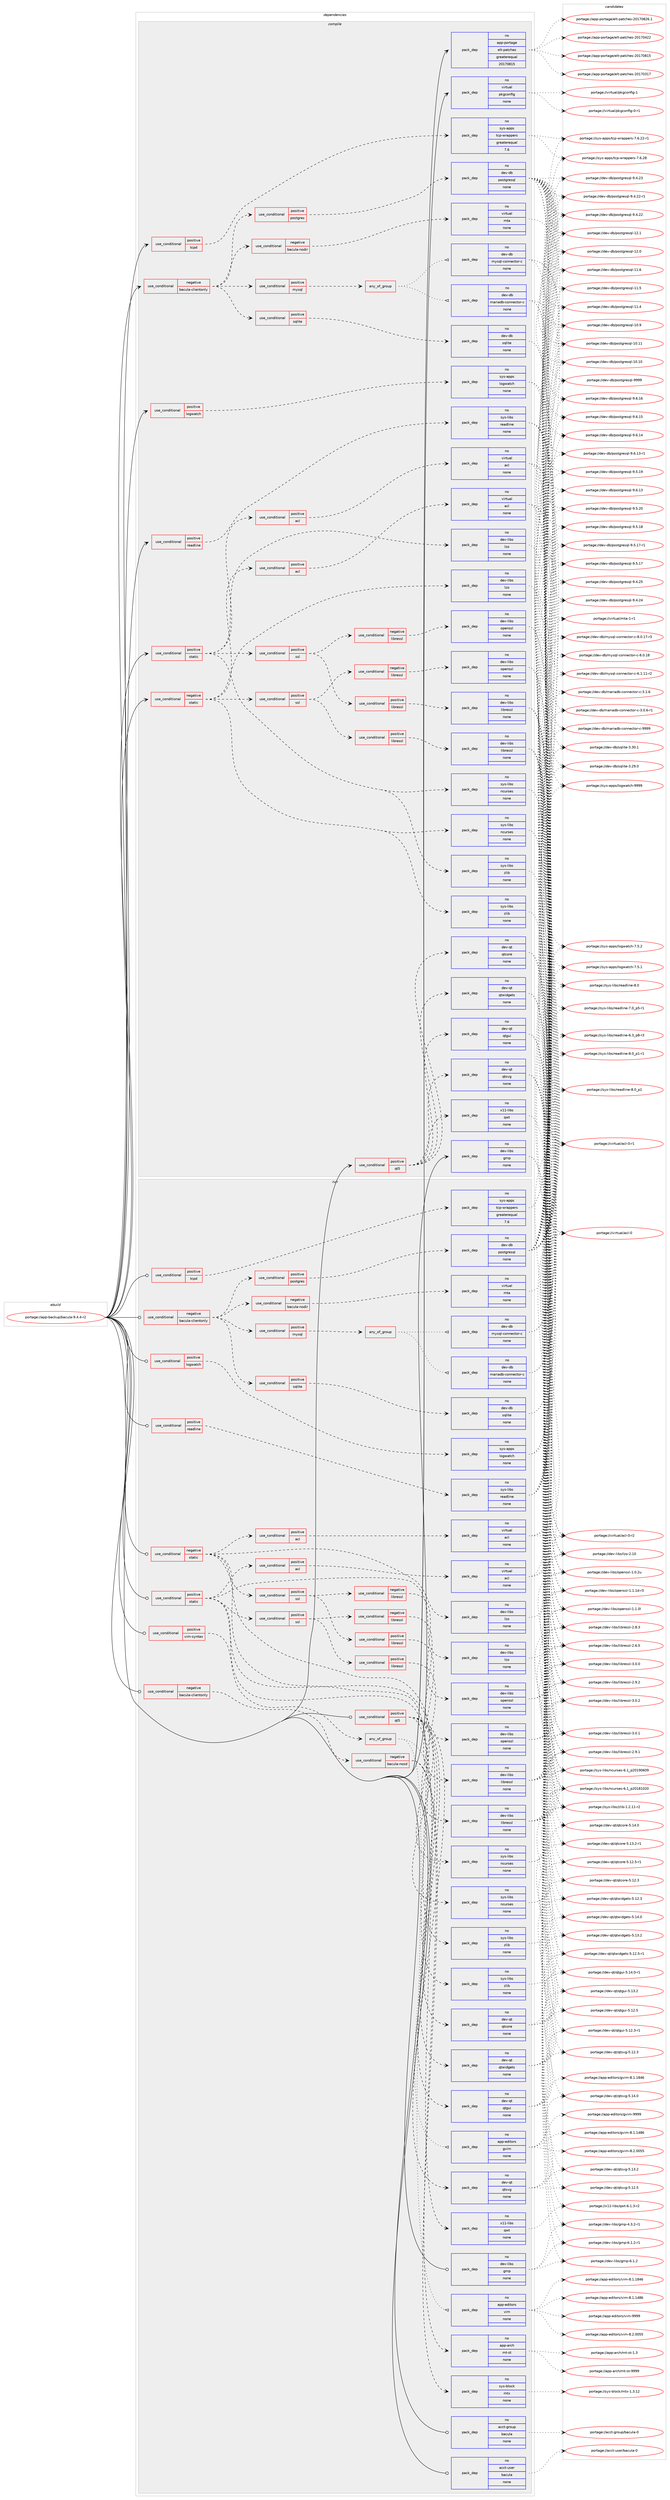 digraph prolog {

# *************
# Graph options
# *************

newrank=true;
concentrate=true;
compound=true;
graph [rankdir=LR,fontname=Helvetica,fontsize=10,ranksep=1.5];#, ranksep=2.5, nodesep=0.2];
edge  [arrowhead=vee];
node  [fontname=Helvetica,fontsize=10];

# **********
# The ebuild
# **********

subgraph cluster_leftcol {
color=gray;
label=<<i>ebuild</i>>;
id [label="portage://app-backup/bacula-9.4.4-r2", color=red, width=4, href="../app-backup/bacula-9.4.4-r2.svg"];
}

# ****************
# The dependencies
# ****************

subgraph cluster_midcol {
color=gray;
label=<<i>dependencies</i>>;
subgraph cluster_compile {
fillcolor="#eeeeee";
style=filled;
label=<<i>compile</i>>;
subgraph cond152464 {
dependency646815 [label=<<TABLE BORDER="0" CELLBORDER="1" CELLSPACING="0" CELLPADDING="4"><TR><TD ROWSPAN="3" CELLPADDING="10">use_conditional</TD></TR><TR><TD>negative</TD></TR><TR><TD>bacula-clientonly</TD></TR></TABLE>>, shape=none, color=red];
subgraph cond152465 {
dependency646816 [label=<<TABLE BORDER="0" CELLBORDER="1" CELLSPACING="0" CELLPADDING="4"><TR><TD ROWSPAN="3" CELLPADDING="10">use_conditional</TD></TR><TR><TD>negative</TD></TR><TR><TD>bacula-nodir</TD></TR></TABLE>>, shape=none, color=red];
subgraph pack485752 {
dependency646817 [label=<<TABLE BORDER="0" CELLBORDER="1" CELLSPACING="0" CELLPADDING="4" WIDTH="220"><TR><TD ROWSPAN="6" CELLPADDING="30">pack_dep</TD></TR><TR><TD WIDTH="110">no</TD></TR><TR><TD>virtual</TD></TR><TR><TD>mta</TD></TR><TR><TD>none</TD></TR><TR><TD></TD></TR></TABLE>>, shape=none, color=blue];
}
dependency646816:e -> dependency646817:w [weight=20,style="dashed",arrowhead="vee"];
}
dependency646815:e -> dependency646816:w [weight=20,style="dashed",arrowhead="vee"];
subgraph cond152466 {
dependency646818 [label=<<TABLE BORDER="0" CELLBORDER="1" CELLSPACING="0" CELLPADDING="4"><TR><TD ROWSPAN="3" CELLPADDING="10">use_conditional</TD></TR><TR><TD>positive</TD></TR><TR><TD>postgres</TD></TR></TABLE>>, shape=none, color=red];
subgraph pack485753 {
dependency646819 [label=<<TABLE BORDER="0" CELLBORDER="1" CELLSPACING="0" CELLPADDING="4" WIDTH="220"><TR><TD ROWSPAN="6" CELLPADDING="30">pack_dep</TD></TR><TR><TD WIDTH="110">no</TD></TR><TR><TD>dev-db</TD></TR><TR><TD>postgresql</TD></TR><TR><TD>none</TD></TR><TR><TD></TD></TR></TABLE>>, shape=none, color=blue];
}
dependency646818:e -> dependency646819:w [weight=20,style="dashed",arrowhead="vee"];
}
dependency646815:e -> dependency646818:w [weight=20,style="dashed",arrowhead="vee"];
subgraph cond152467 {
dependency646820 [label=<<TABLE BORDER="0" CELLBORDER="1" CELLSPACING="0" CELLPADDING="4"><TR><TD ROWSPAN="3" CELLPADDING="10">use_conditional</TD></TR><TR><TD>positive</TD></TR><TR><TD>mysql</TD></TR></TABLE>>, shape=none, color=red];
subgraph any8306 {
dependency646821 [label=<<TABLE BORDER="0" CELLBORDER="1" CELLSPACING="0" CELLPADDING="4"><TR><TD CELLPADDING="10">any_of_group</TD></TR></TABLE>>, shape=none, color=red];subgraph pack485754 {
dependency646822 [label=<<TABLE BORDER="0" CELLBORDER="1" CELLSPACING="0" CELLPADDING="4" WIDTH="220"><TR><TD ROWSPAN="6" CELLPADDING="30">pack_dep</TD></TR><TR><TD WIDTH="110">no</TD></TR><TR><TD>dev-db</TD></TR><TR><TD>mysql-connector-c</TD></TR><TR><TD>none</TD></TR><TR><TD></TD></TR></TABLE>>, shape=none, color=blue];
}
dependency646821:e -> dependency646822:w [weight=20,style="dotted",arrowhead="oinv"];
subgraph pack485755 {
dependency646823 [label=<<TABLE BORDER="0" CELLBORDER="1" CELLSPACING="0" CELLPADDING="4" WIDTH="220"><TR><TD ROWSPAN="6" CELLPADDING="30">pack_dep</TD></TR><TR><TD WIDTH="110">no</TD></TR><TR><TD>dev-db</TD></TR><TR><TD>mariadb-connector-c</TD></TR><TR><TD>none</TD></TR><TR><TD></TD></TR></TABLE>>, shape=none, color=blue];
}
dependency646821:e -> dependency646823:w [weight=20,style="dotted",arrowhead="oinv"];
}
dependency646820:e -> dependency646821:w [weight=20,style="dashed",arrowhead="vee"];
}
dependency646815:e -> dependency646820:w [weight=20,style="dashed",arrowhead="vee"];
subgraph cond152468 {
dependency646824 [label=<<TABLE BORDER="0" CELLBORDER="1" CELLSPACING="0" CELLPADDING="4"><TR><TD ROWSPAN="3" CELLPADDING="10">use_conditional</TD></TR><TR><TD>positive</TD></TR><TR><TD>sqlite</TD></TR></TABLE>>, shape=none, color=red];
subgraph pack485756 {
dependency646825 [label=<<TABLE BORDER="0" CELLBORDER="1" CELLSPACING="0" CELLPADDING="4" WIDTH="220"><TR><TD ROWSPAN="6" CELLPADDING="30">pack_dep</TD></TR><TR><TD WIDTH="110">no</TD></TR><TR><TD>dev-db</TD></TR><TR><TD>sqlite</TD></TR><TR><TD>none</TD></TR><TR><TD></TD></TR></TABLE>>, shape=none, color=blue];
}
dependency646824:e -> dependency646825:w [weight=20,style="dashed",arrowhead="vee"];
}
dependency646815:e -> dependency646824:w [weight=20,style="dashed",arrowhead="vee"];
}
id:e -> dependency646815:w [weight=20,style="solid",arrowhead="vee"];
subgraph cond152469 {
dependency646826 [label=<<TABLE BORDER="0" CELLBORDER="1" CELLSPACING="0" CELLPADDING="4"><TR><TD ROWSPAN="3" CELLPADDING="10">use_conditional</TD></TR><TR><TD>negative</TD></TR><TR><TD>static</TD></TR></TABLE>>, shape=none, color=red];
subgraph pack485757 {
dependency646827 [label=<<TABLE BORDER="0" CELLBORDER="1" CELLSPACING="0" CELLPADDING="4" WIDTH="220"><TR><TD ROWSPAN="6" CELLPADDING="30">pack_dep</TD></TR><TR><TD WIDTH="110">no</TD></TR><TR><TD>dev-libs</TD></TR><TR><TD>lzo</TD></TR><TR><TD>none</TD></TR><TR><TD></TD></TR></TABLE>>, shape=none, color=blue];
}
dependency646826:e -> dependency646827:w [weight=20,style="dashed",arrowhead="vee"];
subgraph pack485758 {
dependency646828 [label=<<TABLE BORDER="0" CELLBORDER="1" CELLSPACING="0" CELLPADDING="4" WIDTH="220"><TR><TD ROWSPAN="6" CELLPADDING="30">pack_dep</TD></TR><TR><TD WIDTH="110">no</TD></TR><TR><TD>sys-libs</TD></TR><TR><TD>ncurses</TD></TR><TR><TD>none</TD></TR><TR><TD></TD></TR></TABLE>>, shape=none, color=blue];
}
dependency646826:e -> dependency646828:w [weight=20,style="dashed",arrowhead="vee"];
subgraph pack485759 {
dependency646829 [label=<<TABLE BORDER="0" CELLBORDER="1" CELLSPACING="0" CELLPADDING="4" WIDTH="220"><TR><TD ROWSPAN="6" CELLPADDING="30">pack_dep</TD></TR><TR><TD WIDTH="110">no</TD></TR><TR><TD>sys-libs</TD></TR><TR><TD>zlib</TD></TR><TR><TD>none</TD></TR><TR><TD></TD></TR></TABLE>>, shape=none, color=blue];
}
dependency646826:e -> dependency646829:w [weight=20,style="dashed",arrowhead="vee"];
subgraph cond152470 {
dependency646830 [label=<<TABLE BORDER="0" CELLBORDER="1" CELLSPACING="0" CELLPADDING="4"><TR><TD ROWSPAN="3" CELLPADDING="10">use_conditional</TD></TR><TR><TD>positive</TD></TR><TR><TD>acl</TD></TR></TABLE>>, shape=none, color=red];
subgraph pack485760 {
dependency646831 [label=<<TABLE BORDER="0" CELLBORDER="1" CELLSPACING="0" CELLPADDING="4" WIDTH="220"><TR><TD ROWSPAN="6" CELLPADDING="30">pack_dep</TD></TR><TR><TD WIDTH="110">no</TD></TR><TR><TD>virtual</TD></TR><TR><TD>acl</TD></TR><TR><TD>none</TD></TR><TR><TD></TD></TR></TABLE>>, shape=none, color=blue];
}
dependency646830:e -> dependency646831:w [weight=20,style="dashed",arrowhead="vee"];
}
dependency646826:e -> dependency646830:w [weight=20,style="dashed",arrowhead="vee"];
subgraph cond152471 {
dependency646832 [label=<<TABLE BORDER="0" CELLBORDER="1" CELLSPACING="0" CELLPADDING="4"><TR><TD ROWSPAN="3" CELLPADDING="10">use_conditional</TD></TR><TR><TD>positive</TD></TR><TR><TD>ssl</TD></TR></TABLE>>, shape=none, color=red];
subgraph cond152472 {
dependency646833 [label=<<TABLE BORDER="0" CELLBORDER="1" CELLSPACING="0" CELLPADDING="4"><TR><TD ROWSPAN="3" CELLPADDING="10">use_conditional</TD></TR><TR><TD>negative</TD></TR><TR><TD>libressl</TD></TR></TABLE>>, shape=none, color=red];
subgraph pack485761 {
dependency646834 [label=<<TABLE BORDER="0" CELLBORDER="1" CELLSPACING="0" CELLPADDING="4" WIDTH="220"><TR><TD ROWSPAN="6" CELLPADDING="30">pack_dep</TD></TR><TR><TD WIDTH="110">no</TD></TR><TR><TD>dev-libs</TD></TR><TR><TD>openssl</TD></TR><TR><TD>none</TD></TR><TR><TD></TD></TR></TABLE>>, shape=none, color=blue];
}
dependency646833:e -> dependency646834:w [weight=20,style="dashed",arrowhead="vee"];
}
dependency646832:e -> dependency646833:w [weight=20,style="dashed",arrowhead="vee"];
subgraph cond152473 {
dependency646835 [label=<<TABLE BORDER="0" CELLBORDER="1" CELLSPACING="0" CELLPADDING="4"><TR><TD ROWSPAN="3" CELLPADDING="10">use_conditional</TD></TR><TR><TD>positive</TD></TR><TR><TD>libressl</TD></TR></TABLE>>, shape=none, color=red];
subgraph pack485762 {
dependency646836 [label=<<TABLE BORDER="0" CELLBORDER="1" CELLSPACING="0" CELLPADDING="4" WIDTH="220"><TR><TD ROWSPAN="6" CELLPADDING="30">pack_dep</TD></TR><TR><TD WIDTH="110">no</TD></TR><TR><TD>dev-libs</TD></TR><TR><TD>libressl</TD></TR><TR><TD>none</TD></TR><TR><TD></TD></TR></TABLE>>, shape=none, color=blue];
}
dependency646835:e -> dependency646836:w [weight=20,style="dashed",arrowhead="vee"];
}
dependency646832:e -> dependency646835:w [weight=20,style="dashed",arrowhead="vee"];
}
dependency646826:e -> dependency646832:w [weight=20,style="dashed",arrowhead="vee"];
}
id:e -> dependency646826:w [weight=20,style="solid",arrowhead="vee"];
subgraph cond152474 {
dependency646837 [label=<<TABLE BORDER="0" CELLBORDER="1" CELLSPACING="0" CELLPADDING="4"><TR><TD ROWSPAN="3" CELLPADDING="10">use_conditional</TD></TR><TR><TD>positive</TD></TR><TR><TD>logwatch</TD></TR></TABLE>>, shape=none, color=red];
subgraph pack485763 {
dependency646838 [label=<<TABLE BORDER="0" CELLBORDER="1" CELLSPACING="0" CELLPADDING="4" WIDTH="220"><TR><TD ROWSPAN="6" CELLPADDING="30">pack_dep</TD></TR><TR><TD WIDTH="110">no</TD></TR><TR><TD>sys-apps</TD></TR><TR><TD>logwatch</TD></TR><TR><TD>none</TD></TR><TR><TD></TD></TR></TABLE>>, shape=none, color=blue];
}
dependency646837:e -> dependency646838:w [weight=20,style="dashed",arrowhead="vee"];
}
id:e -> dependency646837:w [weight=20,style="solid",arrowhead="vee"];
subgraph cond152475 {
dependency646839 [label=<<TABLE BORDER="0" CELLBORDER="1" CELLSPACING="0" CELLPADDING="4"><TR><TD ROWSPAN="3" CELLPADDING="10">use_conditional</TD></TR><TR><TD>positive</TD></TR><TR><TD>qt5</TD></TR></TABLE>>, shape=none, color=red];
subgraph pack485764 {
dependency646840 [label=<<TABLE BORDER="0" CELLBORDER="1" CELLSPACING="0" CELLPADDING="4" WIDTH="220"><TR><TD ROWSPAN="6" CELLPADDING="30">pack_dep</TD></TR><TR><TD WIDTH="110">no</TD></TR><TR><TD>dev-qt</TD></TR><TR><TD>qtcore</TD></TR><TR><TD>none</TD></TR><TR><TD></TD></TR></TABLE>>, shape=none, color=blue];
}
dependency646839:e -> dependency646840:w [weight=20,style="dashed",arrowhead="vee"];
subgraph pack485765 {
dependency646841 [label=<<TABLE BORDER="0" CELLBORDER="1" CELLSPACING="0" CELLPADDING="4" WIDTH="220"><TR><TD ROWSPAN="6" CELLPADDING="30">pack_dep</TD></TR><TR><TD WIDTH="110">no</TD></TR><TR><TD>dev-qt</TD></TR><TR><TD>qtgui</TD></TR><TR><TD>none</TD></TR><TR><TD></TD></TR></TABLE>>, shape=none, color=blue];
}
dependency646839:e -> dependency646841:w [weight=20,style="dashed",arrowhead="vee"];
subgraph pack485766 {
dependency646842 [label=<<TABLE BORDER="0" CELLBORDER="1" CELLSPACING="0" CELLPADDING="4" WIDTH="220"><TR><TD ROWSPAN="6" CELLPADDING="30">pack_dep</TD></TR><TR><TD WIDTH="110">no</TD></TR><TR><TD>dev-qt</TD></TR><TR><TD>qtwidgets</TD></TR><TR><TD>none</TD></TR><TR><TD></TD></TR></TABLE>>, shape=none, color=blue];
}
dependency646839:e -> dependency646842:w [weight=20,style="dashed",arrowhead="vee"];
subgraph pack485767 {
dependency646843 [label=<<TABLE BORDER="0" CELLBORDER="1" CELLSPACING="0" CELLPADDING="4" WIDTH="220"><TR><TD ROWSPAN="6" CELLPADDING="30">pack_dep</TD></TR><TR><TD WIDTH="110">no</TD></TR><TR><TD>dev-qt</TD></TR><TR><TD>qtsvg</TD></TR><TR><TD>none</TD></TR><TR><TD></TD></TR></TABLE>>, shape=none, color=blue];
}
dependency646839:e -> dependency646843:w [weight=20,style="dashed",arrowhead="vee"];
subgraph pack485768 {
dependency646844 [label=<<TABLE BORDER="0" CELLBORDER="1" CELLSPACING="0" CELLPADDING="4" WIDTH="220"><TR><TD ROWSPAN="6" CELLPADDING="30">pack_dep</TD></TR><TR><TD WIDTH="110">no</TD></TR><TR><TD>x11-libs</TD></TR><TR><TD>qwt</TD></TR><TR><TD>none</TD></TR><TR><TD></TD></TR></TABLE>>, shape=none, color=blue];
}
dependency646839:e -> dependency646844:w [weight=20,style="dashed",arrowhead="vee"];
}
id:e -> dependency646839:w [weight=20,style="solid",arrowhead="vee"];
subgraph cond152476 {
dependency646845 [label=<<TABLE BORDER="0" CELLBORDER="1" CELLSPACING="0" CELLPADDING="4"><TR><TD ROWSPAN="3" CELLPADDING="10">use_conditional</TD></TR><TR><TD>positive</TD></TR><TR><TD>readline</TD></TR></TABLE>>, shape=none, color=red];
subgraph pack485769 {
dependency646846 [label=<<TABLE BORDER="0" CELLBORDER="1" CELLSPACING="0" CELLPADDING="4" WIDTH="220"><TR><TD ROWSPAN="6" CELLPADDING="30">pack_dep</TD></TR><TR><TD WIDTH="110">no</TD></TR><TR><TD>sys-libs</TD></TR><TR><TD>readline</TD></TR><TR><TD>none</TD></TR><TR><TD></TD></TR></TABLE>>, shape=none, color=blue];
}
dependency646845:e -> dependency646846:w [weight=20,style="dashed",arrowhead="vee"];
}
id:e -> dependency646845:w [weight=20,style="solid",arrowhead="vee"];
subgraph cond152477 {
dependency646847 [label=<<TABLE BORDER="0" CELLBORDER="1" CELLSPACING="0" CELLPADDING="4"><TR><TD ROWSPAN="3" CELLPADDING="10">use_conditional</TD></TR><TR><TD>positive</TD></TR><TR><TD>static</TD></TR></TABLE>>, shape=none, color=red];
subgraph pack485770 {
dependency646848 [label=<<TABLE BORDER="0" CELLBORDER="1" CELLSPACING="0" CELLPADDING="4" WIDTH="220"><TR><TD ROWSPAN="6" CELLPADDING="30">pack_dep</TD></TR><TR><TD WIDTH="110">no</TD></TR><TR><TD>dev-libs</TD></TR><TR><TD>lzo</TD></TR><TR><TD>none</TD></TR><TR><TD></TD></TR></TABLE>>, shape=none, color=blue];
}
dependency646847:e -> dependency646848:w [weight=20,style="dashed",arrowhead="vee"];
subgraph pack485771 {
dependency646849 [label=<<TABLE BORDER="0" CELLBORDER="1" CELLSPACING="0" CELLPADDING="4" WIDTH="220"><TR><TD ROWSPAN="6" CELLPADDING="30">pack_dep</TD></TR><TR><TD WIDTH="110">no</TD></TR><TR><TD>sys-libs</TD></TR><TR><TD>ncurses</TD></TR><TR><TD>none</TD></TR><TR><TD></TD></TR></TABLE>>, shape=none, color=blue];
}
dependency646847:e -> dependency646849:w [weight=20,style="dashed",arrowhead="vee"];
subgraph pack485772 {
dependency646850 [label=<<TABLE BORDER="0" CELLBORDER="1" CELLSPACING="0" CELLPADDING="4" WIDTH="220"><TR><TD ROWSPAN="6" CELLPADDING="30">pack_dep</TD></TR><TR><TD WIDTH="110">no</TD></TR><TR><TD>sys-libs</TD></TR><TR><TD>zlib</TD></TR><TR><TD>none</TD></TR><TR><TD></TD></TR></TABLE>>, shape=none, color=blue];
}
dependency646847:e -> dependency646850:w [weight=20,style="dashed",arrowhead="vee"];
subgraph cond152478 {
dependency646851 [label=<<TABLE BORDER="0" CELLBORDER="1" CELLSPACING="0" CELLPADDING="4"><TR><TD ROWSPAN="3" CELLPADDING="10">use_conditional</TD></TR><TR><TD>positive</TD></TR><TR><TD>acl</TD></TR></TABLE>>, shape=none, color=red];
subgraph pack485773 {
dependency646852 [label=<<TABLE BORDER="0" CELLBORDER="1" CELLSPACING="0" CELLPADDING="4" WIDTH="220"><TR><TD ROWSPAN="6" CELLPADDING="30">pack_dep</TD></TR><TR><TD WIDTH="110">no</TD></TR><TR><TD>virtual</TD></TR><TR><TD>acl</TD></TR><TR><TD>none</TD></TR><TR><TD></TD></TR></TABLE>>, shape=none, color=blue];
}
dependency646851:e -> dependency646852:w [weight=20,style="dashed",arrowhead="vee"];
}
dependency646847:e -> dependency646851:w [weight=20,style="dashed",arrowhead="vee"];
subgraph cond152479 {
dependency646853 [label=<<TABLE BORDER="0" CELLBORDER="1" CELLSPACING="0" CELLPADDING="4"><TR><TD ROWSPAN="3" CELLPADDING="10">use_conditional</TD></TR><TR><TD>positive</TD></TR><TR><TD>ssl</TD></TR></TABLE>>, shape=none, color=red];
subgraph cond152480 {
dependency646854 [label=<<TABLE BORDER="0" CELLBORDER="1" CELLSPACING="0" CELLPADDING="4"><TR><TD ROWSPAN="3" CELLPADDING="10">use_conditional</TD></TR><TR><TD>negative</TD></TR><TR><TD>libressl</TD></TR></TABLE>>, shape=none, color=red];
subgraph pack485774 {
dependency646855 [label=<<TABLE BORDER="0" CELLBORDER="1" CELLSPACING="0" CELLPADDING="4" WIDTH="220"><TR><TD ROWSPAN="6" CELLPADDING="30">pack_dep</TD></TR><TR><TD WIDTH="110">no</TD></TR><TR><TD>dev-libs</TD></TR><TR><TD>openssl</TD></TR><TR><TD>none</TD></TR><TR><TD></TD></TR></TABLE>>, shape=none, color=blue];
}
dependency646854:e -> dependency646855:w [weight=20,style="dashed",arrowhead="vee"];
}
dependency646853:e -> dependency646854:w [weight=20,style="dashed",arrowhead="vee"];
subgraph cond152481 {
dependency646856 [label=<<TABLE BORDER="0" CELLBORDER="1" CELLSPACING="0" CELLPADDING="4"><TR><TD ROWSPAN="3" CELLPADDING="10">use_conditional</TD></TR><TR><TD>positive</TD></TR><TR><TD>libressl</TD></TR></TABLE>>, shape=none, color=red];
subgraph pack485775 {
dependency646857 [label=<<TABLE BORDER="0" CELLBORDER="1" CELLSPACING="0" CELLPADDING="4" WIDTH="220"><TR><TD ROWSPAN="6" CELLPADDING="30">pack_dep</TD></TR><TR><TD WIDTH="110">no</TD></TR><TR><TD>dev-libs</TD></TR><TR><TD>libressl</TD></TR><TR><TD>none</TD></TR><TR><TD></TD></TR></TABLE>>, shape=none, color=blue];
}
dependency646856:e -> dependency646857:w [weight=20,style="dashed",arrowhead="vee"];
}
dependency646853:e -> dependency646856:w [weight=20,style="dashed",arrowhead="vee"];
}
dependency646847:e -> dependency646853:w [weight=20,style="dashed",arrowhead="vee"];
}
id:e -> dependency646847:w [weight=20,style="solid",arrowhead="vee"];
subgraph cond152482 {
dependency646858 [label=<<TABLE BORDER="0" CELLBORDER="1" CELLSPACING="0" CELLPADDING="4"><TR><TD ROWSPAN="3" CELLPADDING="10">use_conditional</TD></TR><TR><TD>positive</TD></TR><TR><TD>tcpd</TD></TR></TABLE>>, shape=none, color=red];
subgraph pack485776 {
dependency646859 [label=<<TABLE BORDER="0" CELLBORDER="1" CELLSPACING="0" CELLPADDING="4" WIDTH="220"><TR><TD ROWSPAN="6" CELLPADDING="30">pack_dep</TD></TR><TR><TD WIDTH="110">no</TD></TR><TR><TD>sys-apps</TD></TR><TR><TD>tcp-wrappers</TD></TR><TR><TD>greaterequal</TD></TR><TR><TD>7.6</TD></TR></TABLE>>, shape=none, color=blue];
}
dependency646858:e -> dependency646859:w [weight=20,style="dashed",arrowhead="vee"];
}
id:e -> dependency646858:w [weight=20,style="solid",arrowhead="vee"];
subgraph pack485777 {
dependency646860 [label=<<TABLE BORDER="0" CELLBORDER="1" CELLSPACING="0" CELLPADDING="4" WIDTH="220"><TR><TD ROWSPAN="6" CELLPADDING="30">pack_dep</TD></TR><TR><TD WIDTH="110">no</TD></TR><TR><TD>app-portage</TD></TR><TR><TD>elt-patches</TD></TR><TR><TD>greaterequal</TD></TR><TR><TD>20170815</TD></TR></TABLE>>, shape=none, color=blue];
}
id:e -> dependency646860:w [weight=20,style="solid",arrowhead="vee"];
subgraph pack485778 {
dependency646861 [label=<<TABLE BORDER="0" CELLBORDER="1" CELLSPACING="0" CELLPADDING="4" WIDTH="220"><TR><TD ROWSPAN="6" CELLPADDING="30">pack_dep</TD></TR><TR><TD WIDTH="110">no</TD></TR><TR><TD>dev-libs</TD></TR><TR><TD>gmp</TD></TR><TR><TD>none</TD></TR><TR><TD></TD></TR></TABLE>>, shape=none, color=blue];
}
id:e -> dependency646861:w [weight=20,style="solid",arrowhead="vee"];
subgraph pack485779 {
dependency646862 [label=<<TABLE BORDER="0" CELLBORDER="1" CELLSPACING="0" CELLPADDING="4" WIDTH="220"><TR><TD ROWSPAN="6" CELLPADDING="30">pack_dep</TD></TR><TR><TD WIDTH="110">no</TD></TR><TR><TD>virtual</TD></TR><TR><TD>pkgconfig</TD></TR><TR><TD>none</TD></TR><TR><TD></TD></TR></TABLE>>, shape=none, color=blue];
}
id:e -> dependency646862:w [weight=20,style="solid",arrowhead="vee"];
}
subgraph cluster_compileandrun {
fillcolor="#eeeeee";
style=filled;
label=<<i>compile and run</i>>;
}
subgraph cluster_run {
fillcolor="#eeeeee";
style=filled;
label=<<i>run</i>>;
subgraph cond152483 {
dependency646863 [label=<<TABLE BORDER="0" CELLBORDER="1" CELLSPACING="0" CELLPADDING="4"><TR><TD ROWSPAN="3" CELLPADDING="10">use_conditional</TD></TR><TR><TD>negative</TD></TR><TR><TD>bacula-clientonly</TD></TR></TABLE>>, shape=none, color=red];
subgraph cond152484 {
dependency646864 [label=<<TABLE BORDER="0" CELLBORDER="1" CELLSPACING="0" CELLPADDING="4"><TR><TD ROWSPAN="3" CELLPADDING="10">use_conditional</TD></TR><TR><TD>negative</TD></TR><TR><TD>bacula-nodir</TD></TR></TABLE>>, shape=none, color=red];
subgraph pack485780 {
dependency646865 [label=<<TABLE BORDER="0" CELLBORDER="1" CELLSPACING="0" CELLPADDING="4" WIDTH="220"><TR><TD ROWSPAN="6" CELLPADDING="30">pack_dep</TD></TR><TR><TD WIDTH="110">no</TD></TR><TR><TD>virtual</TD></TR><TR><TD>mta</TD></TR><TR><TD>none</TD></TR><TR><TD></TD></TR></TABLE>>, shape=none, color=blue];
}
dependency646864:e -> dependency646865:w [weight=20,style="dashed",arrowhead="vee"];
}
dependency646863:e -> dependency646864:w [weight=20,style="dashed",arrowhead="vee"];
subgraph cond152485 {
dependency646866 [label=<<TABLE BORDER="0" CELLBORDER="1" CELLSPACING="0" CELLPADDING="4"><TR><TD ROWSPAN="3" CELLPADDING="10">use_conditional</TD></TR><TR><TD>positive</TD></TR><TR><TD>postgres</TD></TR></TABLE>>, shape=none, color=red];
subgraph pack485781 {
dependency646867 [label=<<TABLE BORDER="0" CELLBORDER="1" CELLSPACING="0" CELLPADDING="4" WIDTH="220"><TR><TD ROWSPAN="6" CELLPADDING="30">pack_dep</TD></TR><TR><TD WIDTH="110">no</TD></TR><TR><TD>dev-db</TD></TR><TR><TD>postgresql</TD></TR><TR><TD>none</TD></TR><TR><TD></TD></TR></TABLE>>, shape=none, color=blue];
}
dependency646866:e -> dependency646867:w [weight=20,style="dashed",arrowhead="vee"];
}
dependency646863:e -> dependency646866:w [weight=20,style="dashed",arrowhead="vee"];
subgraph cond152486 {
dependency646868 [label=<<TABLE BORDER="0" CELLBORDER="1" CELLSPACING="0" CELLPADDING="4"><TR><TD ROWSPAN="3" CELLPADDING="10">use_conditional</TD></TR><TR><TD>positive</TD></TR><TR><TD>mysql</TD></TR></TABLE>>, shape=none, color=red];
subgraph any8307 {
dependency646869 [label=<<TABLE BORDER="0" CELLBORDER="1" CELLSPACING="0" CELLPADDING="4"><TR><TD CELLPADDING="10">any_of_group</TD></TR></TABLE>>, shape=none, color=red];subgraph pack485782 {
dependency646870 [label=<<TABLE BORDER="0" CELLBORDER="1" CELLSPACING="0" CELLPADDING="4" WIDTH="220"><TR><TD ROWSPAN="6" CELLPADDING="30">pack_dep</TD></TR><TR><TD WIDTH="110">no</TD></TR><TR><TD>dev-db</TD></TR><TR><TD>mysql-connector-c</TD></TR><TR><TD>none</TD></TR><TR><TD></TD></TR></TABLE>>, shape=none, color=blue];
}
dependency646869:e -> dependency646870:w [weight=20,style="dotted",arrowhead="oinv"];
subgraph pack485783 {
dependency646871 [label=<<TABLE BORDER="0" CELLBORDER="1" CELLSPACING="0" CELLPADDING="4" WIDTH="220"><TR><TD ROWSPAN="6" CELLPADDING="30">pack_dep</TD></TR><TR><TD WIDTH="110">no</TD></TR><TR><TD>dev-db</TD></TR><TR><TD>mariadb-connector-c</TD></TR><TR><TD>none</TD></TR><TR><TD></TD></TR></TABLE>>, shape=none, color=blue];
}
dependency646869:e -> dependency646871:w [weight=20,style="dotted",arrowhead="oinv"];
}
dependency646868:e -> dependency646869:w [weight=20,style="dashed",arrowhead="vee"];
}
dependency646863:e -> dependency646868:w [weight=20,style="dashed",arrowhead="vee"];
subgraph cond152487 {
dependency646872 [label=<<TABLE BORDER="0" CELLBORDER="1" CELLSPACING="0" CELLPADDING="4"><TR><TD ROWSPAN="3" CELLPADDING="10">use_conditional</TD></TR><TR><TD>positive</TD></TR><TR><TD>sqlite</TD></TR></TABLE>>, shape=none, color=red];
subgraph pack485784 {
dependency646873 [label=<<TABLE BORDER="0" CELLBORDER="1" CELLSPACING="0" CELLPADDING="4" WIDTH="220"><TR><TD ROWSPAN="6" CELLPADDING="30">pack_dep</TD></TR><TR><TD WIDTH="110">no</TD></TR><TR><TD>dev-db</TD></TR><TR><TD>sqlite</TD></TR><TR><TD>none</TD></TR><TR><TD></TD></TR></TABLE>>, shape=none, color=blue];
}
dependency646872:e -> dependency646873:w [weight=20,style="dashed",arrowhead="vee"];
}
dependency646863:e -> dependency646872:w [weight=20,style="dashed",arrowhead="vee"];
}
id:e -> dependency646863:w [weight=20,style="solid",arrowhead="odot"];
subgraph cond152488 {
dependency646874 [label=<<TABLE BORDER="0" CELLBORDER="1" CELLSPACING="0" CELLPADDING="4"><TR><TD ROWSPAN="3" CELLPADDING="10">use_conditional</TD></TR><TR><TD>negative</TD></TR><TR><TD>bacula-clientonly</TD></TR></TABLE>>, shape=none, color=red];
subgraph cond152489 {
dependency646875 [label=<<TABLE BORDER="0" CELLBORDER="1" CELLSPACING="0" CELLPADDING="4"><TR><TD ROWSPAN="3" CELLPADDING="10">use_conditional</TD></TR><TR><TD>negative</TD></TR><TR><TD>bacula-nosd</TD></TR></TABLE>>, shape=none, color=red];
subgraph pack485785 {
dependency646876 [label=<<TABLE BORDER="0" CELLBORDER="1" CELLSPACING="0" CELLPADDING="4" WIDTH="220"><TR><TD ROWSPAN="6" CELLPADDING="30">pack_dep</TD></TR><TR><TD WIDTH="110">no</TD></TR><TR><TD>app-arch</TD></TR><TR><TD>mt-st</TD></TR><TR><TD>none</TD></TR><TR><TD></TD></TR></TABLE>>, shape=none, color=blue];
}
dependency646875:e -> dependency646876:w [weight=20,style="dashed",arrowhead="vee"];
subgraph pack485786 {
dependency646877 [label=<<TABLE BORDER="0" CELLBORDER="1" CELLSPACING="0" CELLPADDING="4" WIDTH="220"><TR><TD ROWSPAN="6" CELLPADDING="30">pack_dep</TD></TR><TR><TD WIDTH="110">no</TD></TR><TR><TD>sys-block</TD></TR><TR><TD>mtx</TD></TR><TR><TD>none</TD></TR><TR><TD></TD></TR></TABLE>>, shape=none, color=blue];
}
dependency646875:e -> dependency646877:w [weight=20,style="dashed",arrowhead="vee"];
}
dependency646874:e -> dependency646875:w [weight=20,style="dashed",arrowhead="vee"];
}
id:e -> dependency646874:w [weight=20,style="solid",arrowhead="odot"];
subgraph cond152490 {
dependency646878 [label=<<TABLE BORDER="0" CELLBORDER="1" CELLSPACING="0" CELLPADDING="4"><TR><TD ROWSPAN="3" CELLPADDING="10">use_conditional</TD></TR><TR><TD>negative</TD></TR><TR><TD>static</TD></TR></TABLE>>, shape=none, color=red];
subgraph pack485787 {
dependency646879 [label=<<TABLE BORDER="0" CELLBORDER="1" CELLSPACING="0" CELLPADDING="4" WIDTH="220"><TR><TD ROWSPAN="6" CELLPADDING="30">pack_dep</TD></TR><TR><TD WIDTH="110">no</TD></TR><TR><TD>dev-libs</TD></TR><TR><TD>lzo</TD></TR><TR><TD>none</TD></TR><TR><TD></TD></TR></TABLE>>, shape=none, color=blue];
}
dependency646878:e -> dependency646879:w [weight=20,style="dashed",arrowhead="vee"];
subgraph pack485788 {
dependency646880 [label=<<TABLE BORDER="0" CELLBORDER="1" CELLSPACING="0" CELLPADDING="4" WIDTH="220"><TR><TD ROWSPAN="6" CELLPADDING="30">pack_dep</TD></TR><TR><TD WIDTH="110">no</TD></TR><TR><TD>sys-libs</TD></TR><TR><TD>ncurses</TD></TR><TR><TD>none</TD></TR><TR><TD></TD></TR></TABLE>>, shape=none, color=blue];
}
dependency646878:e -> dependency646880:w [weight=20,style="dashed",arrowhead="vee"];
subgraph pack485789 {
dependency646881 [label=<<TABLE BORDER="0" CELLBORDER="1" CELLSPACING="0" CELLPADDING="4" WIDTH="220"><TR><TD ROWSPAN="6" CELLPADDING="30">pack_dep</TD></TR><TR><TD WIDTH="110">no</TD></TR><TR><TD>sys-libs</TD></TR><TR><TD>zlib</TD></TR><TR><TD>none</TD></TR><TR><TD></TD></TR></TABLE>>, shape=none, color=blue];
}
dependency646878:e -> dependency646881:w [weight=20,style="dashed",arrowhead="vee"];
subgraph cond152491 {
dependency646882 [label=<<TABLE BORDER="0" CELLBORDER="1" CELLSPACING="0" CELLPADDING="4"><TR><TD ROWSPAN="3" CELLPADDING="10">use_conditional</TD></TR><TR><TD>positive</TD></TR><TR><TD>acl</TD></TR></TABLE>>, shape=none, color=red];
subgraph pack485790 {
dependency646883 [label=<<TABLE BORDER="0" CELLBORDER="1" CELLSPACING="0" CELLPADDING="4" WIDTH="220"><TR><TD ROWSPAN="6" CELLPADDING="30">pack_dep</TD></TR><TR><TD WIDTH="110">no</TD></TR><TR><TD>virtual</TD></TR><TR><TD>acl</TD></TR><TR><TD>none</TD></TR><TR><TD></TD></TR></TABLE>>, shape=none, color=blue];
}
dependency646882:e -> dependency646883:w [weight=20,style="dashed",arrowhead="vee"];
}
dependency646878:e -> dependency646882:w [weight=20,style="dashed",arrowhead="vee"];
subgraph cond152492 {
dependency646884 [label=<<TABLE BORDER="0" CELLBORDER="1" CELLSPACING="0" CELLPADDING="4"><TR><TD ROWSPAN="3" CELLPADDING="10">use_conditional</TD></TR><TR><TD>positive</TD></TR><TR><TD>ssl</TD></TR></TABLE>>, shape=none, color=red];
subgraph cond152493 {
dependency646885 [label=<<TABLE BORDER="0" CELLBORDER="1" CELLSPACING="0" CELLPADDING="4"><TR><TD ROWSPAN="3" CELLPADDING="10">use_conditional</TD></TR><TR><TD>negative</TD></TR><TR><TD>libressl</TD></TR></TABLE>>, shape=none, color=red];
subgraph pack485791 {
dependency646886 [label=<<TABLE BORDER="0" CELLBORDER="1" CELLSPACING="0" CELLPADDING="4" WIDTH="220"><TR><TD ROWSPAN="6" CELLPADDING="30">pack_dep</TD></TR><TR><TD WIDTH="110">no</TD></TR><TR><TD>dev-libs</TD></TR><TR><TD>openssl</TD></TR><TR><TD>none</TD></TR><TR><TD></TD></TR></TABLE>>, shape=none, color=blue];
}
dependency646885:e -> dependency646886:w [weight=20,style="dashed",arrowhead="vee"];
}
dependency646884:e -> dependency646885:w [weight=20,style="dashed",arrowhead="vee"];
subgraph cond152494 {
dependency646887 [label=<<TABLE BORDER="0" CELLBORDER="1" CELLSPACING="0" CELLPADDING="4"><TR><TD ROWSPAN="3" CELLPADDING="10">use_conditional</TD></TR><TR><TD>positive</TD></TR><TR><TD>libressl</TD></TR></TABLE>>, shape=none, color=red];
subgraph pack485792 {
dependency646888 [label=<<TABLE BORDER="0" CELLBORDER="1" CELLSPACING="0" CELLPADDING="4" WIDTH="220"><TR><TD ROWSPAN="6" CELLPADDING="30">pack_dep</TD></TR><TR><TD WIDTH="110">no</TD></TR><TR><TD>dev-libs</TD></TR><TR><TD>libressl</TD></TR><TR><TD>none</TD></TR><TR><TD></TD></TR></TABLE>>, shape=none, color=blue];
}
dependency646887:e -> dependency646888:w [weight=20,style="dashed",arrowhead="vee"];
}
dependency646884:e -> dependency646887:w [weight=20,style="dashed",arrowhead="vee"];
}
dependency646878:e -> dependency646884:w [weight=20,style="dashed",arrowhead="vee"];
}
id:e -> dependency646878:w [weight=20,style="solid",arrowhead="odot"];
subgraph cond152495 {
dependency646889 [label=<<TABLE BORDER="0" CELLBORDER="1" CELLSPACING="0" CELLPADDING="4"><TR><TD ROWSPAN="3" CELLPADDING="10">use_conditional</TD></TR><TR><TD>positive</TD></TR><TR><TD>logwatch</TD></TR></TABLE>>, shape=none, color=red];
subgraph pack485793 {
dependency646890 [label=<<TABLE BORDER="0" CELLBORDER="1" CELLSPACING="0" CELLPADDING="4" WIDTH="220"><TR><TD ROWSPAN="6" CELLPADDING="30">pack_dep</TD></TR><TR><TD WIDTH="110">no</TD></TR><TR><TD>sys-apps</TD></TR><TR><TD>logwatch</TD></TR><TR><TD>none</TD></TR><TR><TD></TD></TR></TABLE>>, shape=none, color=blue];
}
dependency646889:e -> dependency646890:w [weight=20,style="dashed",arrowhead="vee"];
}
id:e -> dependency646889:w [weight=20,style="solid",arrowhead="odot"];
subgraph cond152496 {
dependency646891 [label=<<TABLE BORDER="0" CELLBORDER="1" CELLSPACING="0" CELLPADDING="4"><TR><TD ROWSPAN="3" CELLPADDING="10">use_conditional</TD></TR><TR><TD>positive</TD></TR><TR><TD>qt5</TD></TR></TABLE>>, shape=none, color=red];
subgraph pack485794 {
dependency646892 [label=<<TABLE BORDER="0" CELLBORDER="1" CELLSPACING="0" CELLPADDING="4" WIDTH="220"><TR><TD ROWSPAN="6" CELLPADDING="30">pack_dep</TD></TR><TR><TD WIDTH="110">no</TD></TR><TR><TD>dev-qt</TD></TR><TR><TD>qtcore</TD></TR><TR><TD>none</TD></TR><TR><TD></TD></TR></TABLE>>, shape=none, color=blue];
}
dependency646891:e -> dependency646892:w [weight=20,style="dashed",arrowhead="vee"];
subgraph pack485795 {
dependency646893 [label=<<TABLE BORDER="0" CELLBORDER="1" CELLSPACING="0" CELLPADDING="4" WIDTH="220"><TR><TD ROWSPAN="6" CELLPADDING="30">pack_dep</TD></TR><TR><TD WIDTH="110">no</TD></TR><TR><TD>dev-qt</TD></TR><TR><TD>qtgui</TD></TR><TR><TD>none</TD></TR><TR><TD></TD></TR></TABLE>>, shape=none, color=blue];
}
dependency646891:e -> dependency646893:w [weight=20,style="dashed",arrowhead="vee"];
subgraph pack485796 {
dependency646894 [label=<<TABLE BORDER="0" CELLBORDER="1" CELLSPACING="0" CELLPADDING="4" WIDTH="220"><TR><TD ROWSPAN="6" CELLPADDING="30">pack_dep</TD></TR><TR><TD WIDTH="110">no</TD></TR><TR><TD>dev-qt</TD></TR><TR><TD>qtwidgets</TD></TR><TR><TD>none</TD></TR><TR><TD></TD></TR></TABLE>>, shape=none, color=blue];
}
dependency646891:e -> dependency646894:w [weight=20,style="dashed",arrowhead="vee"];
subgraph pack485797 {
dependency646895 [label=<<TABLE BORDER="0" CELLBORDER="1" CELLSPACING="0" CELLPADDING="4" WIDTH="220"><TR><TD ROWSPAN="6" CELLPADDING="30">pack_dep</TD></TR><TR><TD WIDTH="110">no</TD></TR><TR><TD>dev-qt</TD></TR><TR><TD>qtsvg</TD></TR><TR><TD>none</TD></TR><TR><TD></TD></TR></TABLE>>, shape=none, color=blue];
}
dependency646891:e -> dependency646895:w [weight=20,style="dashed",arrowhead="vee"];
subgraph pack485798 {
dependency646896 [label=<<TABLE BORDER="0" CELLBORDER="1" CELLSPACING="0" CELLPADDING="4" WIDTH="220"><TR><TD ROWSPAN="6" CELLPADDING="30">pack_dep</TD></TR><TR><TD WIDTH="110">no</TD></TR><TR><TD>x11-libs</TD></TR><TR><TD>qwt</TD></TR><TR><TD>none</TD></TR><TR><TD></TD></TR></TABLE>>, shape=none, color=blue];
}
dependency646891:e -> dependency646896:w [weight=20,style="dashed",arrowhead="vee"];
}
id:e -> dependency646891:w [weight=20,style="solid",arrowhead="odot"];
subgraph cond152497 {
dependency646897 [label=<<TABLE BORDER="0" CELLBORDER="1" CELLSPACING="0" CELLPADDING="4"><TR><TD ROWSPAN="3" CELLPADDING="10">use_conditional</TD></TR><TR><TD>positive</TD></TR><TR><TD>readline</TD></TR></TABLE>>, shape=none, color=red];
subgraph pack485799 {
dependency646898 [label=<<TABLE BORDER="0" CELLBORDER="1" CELLSPACING="0" CELLPADDING="4" WIDTH="220"><TR><TD ROWSPAN="6" CELLPADDING="30">pack_dep</TD></TR><TR><TD WIDTH="110">no</TD></TR><TR><TD>sys-libs</TD></TR><TR><TD>readline</TD></TR><TR><TD>none</TD></TR><TR><TD></TD></TR></TABLE>>, shape=none, color=blue];
}
dependency646897:e -> dependency646898:w [weight=20,style="dashed",arrowhead="vee"];
}
id:e -> dependency646897:w [weight=20,style="solid",arrowhead="odot"];
subgraph cond152498 {
dependency646899 [label=<<TABLE BORDER="0" CELLBORDER="1" CELLSPACING="0" CELLPADDING="4"><TR><TD ROWSPAN="3" CELLPADDING="10">use_conditional</TD></TR><TR><TD>positive</TD></TR><TR><TD>static</TD></TR></TABLE>>, shape=none, color=red];
subgraph pack485800 {
dependency646900 [label=<<TABLE BORDER="0" CELLBORDER="1" CELLSPACING="0" CELLPADDING="4" WIDTH="220"><TR><TD ROWSPAN="6" CELLPADDING="30">pack_dep</TD></TR><TR><TD WIDTH="110">no</TD></TR><TR><TD>dev-libs</TD></TR><TR><TD>lzo</TD></TR><TR><TD>none</TD></TR><TR><TD></TD></TR></TABLE>>, shape=none, color=blue];
}
dependency646899:e -> dependency646900:w [weight=20,style="dashed",arrowhead="vee"];
subgraph pack485801 {
dependency646901 [label=<<TABLE BORDER="0" CELLBORDER="1" CELLSPACING="0" CELLPADDING="4" WIDTH="220"><TR><TD ROWSPAN="6" CELLPADDING="30">pack_dep</TD></TR><TR><TD WIDTH="110">no</TD></TR><TR><TD>sys-libs</TD></TR><TR><TD>ncurses</TD></TR><TR><TD>none</TD></TR><TR><TD></TD></TR></TABLE>>, shape=none, color=blue];
}
dependency646899:e -> dependency646901:w [weight=20,style="dashed",arrowhead="vee"];
subgraph pack485802 {
dependency646902 [label=<<TABLE BORDER="0" CELLBORDER="1" CELLSPACING="0" CELLPADDING="4" WIDTH="220"><TR><TD ROWSPAN="6" CELLPADDING="30">pack_dep</TD></TR><TR><TD WIDTH="110">no</TD></TR><TR><TD>sys-libs</TD></TR><TR><TD>zlib</TD></TR><TR><TD>none</TD></TR><TR><TD></TD></TR></TABLE>>, shape=none, color=blue];
}
dependency646899:e -> dependency646902:w [weight=20,style="dashed",arrowhead="vee"];
subgraph cond152499 {
dependency646903 [label=<<TABLE BORDER="0" CELLBORDER="1" CELLSPACING="0" CELLPADDING="4"><TR><TD ROWSPAN="3" CELLPADDING="10">use_conditional</TD></TR><TR><TD>positive</TD></TR><TR><TD>acl</TD></TR></TABLE>>, shape=none, color=red];
subgraph pack485803 {
dependency646904 [label=<<TABLE BORDER="0" CELLBORDER="1" CELLSPACING="0" CELLPADDING="4" WIDTH="220"><TR><TD ROWSPAN="6" CELLPADDING="30">pack_dep</TD></TR><TR><TD WIDTH="110">no</TD></TR><TR><TD>virtual</TD></TR><TR><TD>acl</TD></TR><TR><TD>none</TD></TR><TR><TD></TD></TR></TABLE>>, shape=none, color=blue];
}
dependency646903:e -> dependency646904:w [weight=20,style="dashed",arrowhead="vee"];
}
dependency646899:e -> dependency646903:w [weight=20,style="dashed",arrowhead="vee"];
subgraph cond152500 {
dependency646905 [label=<<TABLE BORDER="0" CELLBORDER="1" CELLSPACING="0" CELLPADDING="4"><TR><TD ROWSPAN="3" CELLPADDING="10">use_conditional</TD></TR><TR><TD>positive</TD></TR><TR><TD>ssl</TD></TR></TABLE>>, shape=none, color=red];
subgraph cond152501 {
dependency646906 [label=<<TABLE BORDER="0" CELLBORDER="1" CELLSPACING="0" CELLPADDING="4"><TR><TD ROWSPAN="3" CELLPADDING="10">use_conditional</TD></TR><TR><TD>negative</TD></TR><TR><TD>libressl</TD></TR></TABLE>>, shape=none, color=red];
subgraph pack485804 {
dependency646907 [label=<<TABLE BORDER="0" CELLBORDER="1" CELLSPACING="0" CELLPADDING="4" WIDTH="220"><TR><TD ROWSPAN="6" CELLPADDING="30">pack_dep</TD></TR><TR><TD WIDTH="110">no</TD></TR><TR><TD>dev-libs</TD></TR><TR><TD>openssl</TD></TR><TR><TD>none</TD></TR><TR><TD></TD></TR></TABLE>>, shape=none, color=blue];
}
dependency646906:e -> dependency646907:w [weight=20,style="dashed",arrowhead="vee"];
}
dependency646905:e -> dependency646906:w [weight=20,style="dashed",arrowhead="vee"];
subgraph cond152502 {
dependency646908 [label=<<TABLE BORDER="0" CELLBORDER="1" CELLSPACING="0" CELLPADDING="4"><TR><TD ROWSPAN="3" CELLPADDING="10">use_conditional</TD></TR><TR><TD>positive</TD></TR><TR><TD>libressl</TD></TR></TABLE>>, shape=none, color=red];
subgraph pack485805 {
dependency646909 [label=<<TABLE BORDER="0" CELLBORDER="1" CELLSPACING="0" CELLPADDING="4" WIDTH="220"><TR><TD ROWSPAN="6" CELLPADDING="30">pack_dep</TD></TR><TR><TD WIDTH="110">no</TD></TR><TR><TD>dev-libs</TD></TR><TR><TD>libressl</TD></TR><TR><TD>none</TD></TR><TR><TD></TD></TR></TABLE>>, shape=none, color=blue];
}
dependency646908:e -> dependency646909:w [weight=20,style="dashed",arrowhead="vee"];
}
dependency646905:e -> dependency646908:w [weight=20,style="dashed",arrowhead="vee"];
}
dependency646899:e -> dependency646905:w [weight=20,style="dashed",arrowhead="vee"];
}
id:e -> dependency646899:w [weight=20,style="solid",arrowhead="odot"];
subgraph cond152503 {
dependency646910 [label=<<TABLE BORDER="0" CELLBORDER="1" CELLSPACING="0" CELLPADDING="4"><TR><TD ROWSPAN="3" CELLPADDING="10">use_conditional</TD></TR><TR><TD>positive</TD></TR><TR><TD>tcpd</TD></TR></TABLE>>, shape=none, color=red];
subgraph pack485806 {
dependency646911 [label=<<TABLE BORDER="0" CELLBORDER="1" CELLSPACING="0" CELLPADDING="4" WIDTH="220"><TR><TD ROWSPAN="6" CELLPADDING="30">pack_dep</TD></TR><TR><TD WIDTH="110">no</TD></TR><TR><TD>sys-apps</TD></TR><TR><TD>tcp-wrappers</TD></TR><TR><TD>greaterequal</TD></TR><TR><TD>7.6</TD></TR></TABLE>>, shape=none, color=blue];
}
dependency646910:e -> dependency646911:w [weight=20,style="dashed",arrowhead="vee"];
}
id:e -> dependency646910:w [weight=20,style="solid",arrowhead="odot"];
subgraph cond152504 {
dependency646912 [label=<<TABLE BORDER="0" CELLBORDER="1" CELLSPACING="0" CELLPADDING="4"><TR><TD ROWSPAN="3" CELLPADDING="10">use_conditional</TD></TR><TR><TD>positive</TD></TR><TR><TD>vim-syntax</TD></TR></TABLE>>, shape=none, color=red];
subgraph any8308 {
dependency646913 [label=<<TABLE BORDER="0" CELLBORDER="1" CELLSPACING="0" CELLPADDING="4"><TR><TD CELLPADDING="10">any_of_group</TD></TR></TABLE>>, shape=none, color=red];subgraph pack485807 {
dependency646914 [label=<<TABLE BORDER="0" CELLBORDER="1" CELLSPACING="0" CELLPADDING="4" WIDTH="220"><TR><TD ROWSPAN="6" CELLPADDING="30">pack_dep</TD></TR><TR><TD WIDTH="110">no</TD></TR><TR><TD>app-editors</TD></TR><TR><TD>vim</TD></TR><TR><TD>none</TD></TR><TR><TD></TD></TR></TABLE>>, shape=none, color=blue];
}
dependency646913:e -> dependency646914:w [weight=20,style="dotted",arrowhead="oinv"];
subgraph pack485808 {
dependency646915 [label=<<TABLE BORDER="0" CELLBORDER="1" CELLSPACING="0" CELLPADDING="4" WIDTH="220"><TR><TD ROWSPAN="6" CELLPADDING="30">pack_dep</TD></TR><TR><TD WIDTH="110">no</TD></TR><TR><TD>app-editors</TD></TR><TR><TD>gvim</TD></TR><TR><TD>none</TD></TR><TR><TD></TD></TR></TABLE>>, shape=none, color=blue];
}
dependency646913:e -> dependency646915:w [weight=20,style="dotted",arrowhead="oinv"];
}
dependency646912:e -> dependency646913:w [weight=20,style="dashed",arrowhead="vee"];
}
id:e -> dependency646912:w [weight=20,style="solid",arrowhead="odot"];
subgraph pack485809 {
dependency646916 [label=<<TABLE BORDER="0" CELLBORDER="1" CELLSPACING="0" CELLPADDING="4" WIDTH="220"><TR><TD ROWSPAN="6" CELLPADDING="30">pack_dep</TD></TR><TR><TD WIDTH="110">no</TD></TR><TR><TD>acct-group</TD></TR><TR><TD>bacula</TD></TR><TR><TD>none</TD></TR><TR><TD></TD></TR></TABLE>>, shape=none, color=blue];
}
id:e -> dependency646916:w [weight=20,style="solid",arrowhead="odot"];
subgraph pack485810 {
dependency646917 [label=<<TABLE BORDER="0" CELLBORDER="1" CELLSPACING="0" CELLPADDING="4" WIDTH="220"><TR><TD ROWSPAN="6" CELLPADDING="30">pack_dep</TD></TR><TR><TD WIDTH="110">no</TD></TR><TR><TD>acct-user</TD></TR><TR><TD>bacula</TD></TR><TR><TD>none</TD></TR><TR><TD></TD></TR></TABLE>>, shape=none, color=blue];
}
id:e -> dependency646917:w [weight=20,style="solid",arrowhead="odot"];
subgraph pack485811 {
dependency646918 [label=<<TABLE BORDER="0" CELLBORDER="1" CELLSPACING="0" CELLPADDING="4" WIDTH="220"><TR><TD ROWSPAN="6" CELLPADDING="30">pack_dep</TD></TR><TR><TD WIDTH="110">no</TD></TR><TR><TD>dev-libs</TD></TR><TR><TD>gmp</TD></TR><TR><TD>none</TD></TR><TR><TD></TD></TR></TABLE>>, shape=none, color=blue];
}
id:e -> dependency646918:w [weight=20,style="solid",arrowhead="odot"];
}
}

# **************
# The candidates
# **************

subgraph cluster_choices {
rank=same;
color=gray;
label=<<i>candidates</i>>;

subgraph choice485752 {
color=black;
nodesep=1;
choice11810511411611797108471091169745494511449 [label="portage://virtual/mta-1-r1", color=red, width=4,href="../virtual/mta-1-r1.svg"];
dependency646817:e -> choice11810511411611797108471091169745494511449:w [style=dotted,weight="100"];
}
subgraph choice485753 {
color=black;
nodesep=1;
choice1001011184510098471121111151161031141011151131084557575757 [label="portage://dev-db/postgresql-9999", color=red, width=4,href="../dev-db/postgresql-9999.svg"];
choice10010111845100984711211111511610311410111511310845574654464954 [label="portage://dev-db/postgresql-9.6.16", color=red, width=4,href="../dev-db/postgresql-9.6.16.svg"];
choice10010111845100984711211111511610311410111511310845574654464953 [label="portage://dev-db/postgresql-9.6.15", color=red, width=4,href="../dev-db/postgresql-9.6.15.svg"];
choice10010111845100984711211111511610311410111511310845574654464952 [label="portage://dev-db/postgresql-9.6.14", color=red, width=4,href="../dev-db/postgresql-9.6.14.svg"];
choice100101118451009847112111115116103114101115113108455746544649514511449 [label="portage://dev-db/postgresql-9.6.13-r1", color=red, width=4,href="../dev-db/postgresql-9.6.13-r1.svg"];
choice10010111845100984711211111511610311410111511310845574654464951 [label="portage://dev-db/postgresql-9.6.13", color=red, width=4,href="../dev-db/postgresql-9.6.13.svg"];
choice10010111845100984711211111511610311410111511310845574653465048 [label="portage://dev-db/postgresql-9.5.20", color=red, width=4,href="../dev-db/postgresql-9.5.20.svg"];
choice10010111845100984711211111511610311410111511310845574653464957 [label="portage://dev-db/postgresql-9.5.19", color=red, width=4,href="../dev-db/postgresql-9.5.19.svg"];
choice10010111845100984711211111511610311410111511310845574653464956 [label="portage://dev-db/postgresql-9.5.18", color=red, width=4,href="../dev-db/postgresql-9.5.18.svg"];
choice100101118451009847112111115116103114101115113108455746534649554511449 [label="portage://dev-db/postgresql-9.5.17-r1", color=red, width=4,href="../dev-db/postgresql-9.5.17-r1.svg"];
choice10010111845100984711211111511610311410111511310845574653464955 [label="portage://dev-db/postgresql-9.5.17", color=red, width=4,href="../dev-db/postgresql-9.5.17.svg"];
choice10010111845100984711211111511610311410111511310845574652465053 [label="portage://dev-db/postgresql-9.4.25", color=red, width=4,href="../dev-db/postgresql-9.4.25.svg"];
choice10010111845100984711211111511610311410111511310845574652465052 [label="portage://dev-db/postgresql-9.4.24", color=red, width=4,href="../dev-db/postgresql-9.4.24.svg"];
choice10010111845100984711211111511610311410111511310845574652465051 [label="portage://dev-db/postgresql-9.4.23", color=red, width=4,href="../dev-db/postgresql-9.4.23.svg"];
choice100101118451009847112111115116103114101115113108455746524650504511449 [label="portage://dev-db/postgresql-9.4.22-r1", color=red, width=4,href="../dev-db/postgresql-9.4.22-r1.svg"];
choice10010111845100984711211111511610311410111511310845574652465050 [label="portage://dev-db/postgresql-9.4.22", color=red, width=4,href="../dev-db/postgresql-9.4.22.svg"];
choice1001011184510098471121111151161031141011151131084549504649 [label="portage://dev-db/postgresql-12.1", color=red, width=4,href="../dev-db/postgresql-12.1.svg"];
choice1001011184510098471121111151161031141011151131084549504648 [label="portage://dev-db/postgresql-12.0", color=red, width=4,href="../dev-db/postgresql-12.0.svg"];
choice1001011184510098471121111151161031141011151131084549494654 [label="portage://dev-db/postgresql-11.6", color=red, width=4,href="../dev-db/postgresql-11.6.svg"];
choice1001011184510098471121111151161031141011151131084549494653 [label="portage://dev-db/postgresql-11.5", color=red, width=4,href="../dev-db/postgresql-11.5.svg"];
choice1001011184510098471121111151161031141011151131084549494652 [label="portage://dev-db/postgresql-11.4", color=red, width=4,href="../dev-db/postgresql-11.4.svg"];
choice1001011184510098471121111151161031141011151131084549484657 [label="portage://dev-db/postgresql-10.9", color=red, width=4,href="../dev-db/postgresql-10.9.svg"];
choice100101118451009847112111115116103114101115113108454948464949 [label="portage://dev-db/postgresql-10.11", color=red, width=4,href="../dev-db/postgresql-10.11.svg"];
choice100101118451009847112111115116103114101115113108454948464948 [label="portage://dev-db/postgresql-10.10", color=red, width=4,href="../dev-db/postgresql-10.10.svg"];
dependency646819:e -> choice1001011184510098471121111151161031141011151131084557575757:w [style=dotted,weight="100"];
dependency646819:e -> choice10010111845100984711211111511610311410111511310845574654464954:w [style=dotted,weight="100"];
dependency646819:e -> choice10010111845100984711211111511610311410111511310845574654464953:w [style=dotted,weight="100"];
dependency646819:e -> choice10010111845100984711211111511610311410111511310845574654464952:w [style=dotted,weight="100"];
dependency646819:e -> choice100101118451009847112111115116103114101115113108455746544649514511449:w [style=dotted,weight="100"];
dependency646819:e -> choice10010111845100984711211111511610311410111511310845574654464951:w [style=dotted,weight="100"];
dependency646819:e -> choice10010111845100984711211111511610311410111511310845574653465048:w [style=dotted,weight="100"];
dependency646819:e -> choice10010111845100984711211111511610311410111511310845574653464957:w [style=dotted,weight="100"];
dependency646819:e -> choice10010111845100984711211111511610311410111511310845574653464956:w [style=dotted,weight="100"];
dependency646819:e -> choice100101118451009847112111115116103114101115113108455746534649554511449:w [style=dotted,weight="100"];
dependency646819:e -> choice10010111845100984711211111511610311410111511310845574653464955:w [style=dotted,weight="100"];
dependency646819:e -> choice10010111845100984711211111511610311410111511310845574652465053:w [style=dotted,weight="100"];
dependency646819:e -> choice10010111845100984711211111511610311410111511310845574652465052:w [style=dotted,weight="100"];
dependency646819:e -> choice10010111845100984711211111511610311410111511310845574652465051:w [style=dotted,weight="100"];
dependency646819:e -> choice100101118451009847112111115116103114101115113108455746524650504511449:w [style=dotted,weight="100"];
dependency646819:e -> choice10010111845100984711211111511610311410111511310845574652465050:w [style=dotted,weight="100"];
dependency646819:e -> choice1001011184510098471121111151161031141011151131084549504649:w [style=dotted,weight="100"];
dependency646819:e -> choice1001011184510098471121111151161031141011151131084549504648:w [style=dotted,weight="100"];
dependency646819:e -> choice1001011184510098471121111151161031141011151131084549494654:w [style=dotted,weight="100"];
dependency646819:e -> choice1001011184510098471121111151161031141011151131084549494653:w [style=dotted,weight="100"];
dependency646819:e -> choice1001011184510098471121111151161031141011151131084549494652:w [style=dotted,weight="100"];
dependency646819:e -> choice1001011184510098471121111151161031141011151131084549484657:w [style=dotted,weight="100"];
dependency646819:e -> choice100101118451009847112111115116103114101115113108454948464949:w [style=dotted,weight="100"];
dependency646819:e -> choice100101118451009847112111115116103114101115113108454948464948:w [style=dotted,weight="100"];
}
subgraph choice485754 {
color=black;
nodesep=1;
choice100101118451009847109121115113108459911111011010199116111114459945564648464956 [label="portage://dev-db/mysql-connector-c-8.0.18", color=red, width=4,href="../dev-db/mysql-connector-c-8.0.18.svg"];
choice1001011184510098471091211151131084599111110110101991161111144599455646484649554511451 [label="portage://dev-db/mysql-connector-c-8.0.17-r3", color=red, width=4,href="../dev-db/mysql-connector-c-8.0.17-r3.svg"];
choice1001011184510098471091211151131084599111110110101991161111144599455446494649494511450 [label="portage://dev-db/mysql-connector-c-6.1.11-r2", color=red, width=4,href="../dev-db/mysql-connector-c-6.1.11-r2.svg"];
dependency646822:e -> choice100101118451009847109121115113108459911111011010199116111114459945564648464956:w [style=dotted,weight="100"];
dependency646822:e -> choice1001011184510098471091211151131084599111110110101991161111144599455646484649554511451:w [style=dotted,weight="100"];
dependency646822:e -> choice1001011184510098471091211151131084599111110110101991161111144599455446494649494511450:w [style=dotted,weight="100"];
}
subgraph choice485755 {
color=black;
nodesep=1;
choice10010111845100984710997114105971009845991111101101019911611111445994557575757 [label="portage://dev-db/mariadb-connector-c-9999", color=red, width=4,href="../dev-db/mariadb-connector-c-9999.svg"];
choice1001011184510098471099711410597100984599111110110101991161111144599455146494654 [label="portage://dev-db/mariadb-connector-c-3.1.6", color=red, width=4,href="../dev-db/mariadb-connector-c-3.1.6.svg"];
choice10010111845100984710997114105971009845991111101101019911611111445994551464846544511449 [label="portage://dev-db/mariadb-connector-c-3.0.6-r1", color=red, width=4,href="../dev-db/mariadb-connector-c-3.0.6-r1.svg"];
dependency646823:e -> choice10010111845100984710997114105971009845991111101101019911611111445994557575757:w [style=dotted,weight="100"];
dependency646823:e -> choice1001011184510098471099711410597100984599111110110101991161111144599455146494654:w [style=dotted,weight="100"];
dependency646823:e -> choice10010111845100984710997114105971009845991111101101019911611111445994551464846544511449:w [style=dotted,weight="100"];
}
subgraph choice485756 {
color=black;
nodesep=1;
choice10010111845100984711511310810511610145514651484649 [label="portage://dev-db/sqlite-3.30.1", color=red, width=4,href="../dev-db/sqlite-3.30.1.svg"];
choice10010111845100984711511310810511610145514650574648 [label="portage://dev-db/sqlite-3.29.0", color=red, width=4,href="../dev-db/sqlite-3.29.0.svg"];
dependency646825:e -> choice10010111845100984711511310810511610145514651484649:w [style=dotted,weight="100"];
dependency646825:e -> choice10010111845100984711511310810511610145514650574648:w [style=dotted,weight="100"];
}
subgraph choice485757 {
color=black;
nodesep=1;
choice1001011184510810598115471081221114550464948 [label="portage://dev-libs/lzo-2.10", color=red, width=4,href="../dev-libs/lzo-2.10.svg"];
dependency646827:e -> choice1001011184510810598115471081221114550464948:w [style=dotted,weight="100"];
}
subgraph choice485758 {
color=black;
nodesep=1;
choice1151211154510810598115471109911711411510111545544649951125048495748544857 [label="portage://sys-libs/ncurses-6.1_p20190609", color=red, width=4,href="../sys-libs/ncurses-6.1_p20190609.svg"];
choice1151211154510810598115471109911711411510111545544649951125048495649485048 [label="portage://sys-libs/ncurses-6.1_p20181020", color=red, width=4,href="../sys-libs/ncurses-6.1_p20181020.svg"];
dependency646828:e -> choice1151211154510810598115471109911711411510111545544649951125048495748544857:w [style=dotted,weight="100"];
dependency646828:e -> choice1151211154510810598115471109911711411510111545544649951125048495649485048:w [style=dotted,weight="100"];
}
subgraph choice485759 {
color=black;
nodesep=1;
choice11512111545108105981154712210810598454946504649494511450 [label="portage://sys-libs/zlib-1.2.11-r2", color=red, width=4,href="../sys-libs/zlib-1.2.11-r2.svg"];
dependency646829:e -> choice11512111545108105981154712210810598454946504649494511450:w [style=dotted,weight="100"];
}
subgraph choice485760 {
color=black;
nodesep=1;
choice1181051141161179710847979910845484511450 [label="portage://virtual/acl-0-r2", color=red, width=4,href="../virtual/acl-0-r2.svg"];
choice1181051141161179710847979910845484511449 [label="portage://virtual/acl-0-r1", color=red, width=4,href="../virtual/acl-0-r1.svg"];
choice118105114116117971084797991084548 [label="portage://virtual/acl-0", color=red, width=4,href="../virtual/acl-0.svg"];
dependency646831:e -> choice1181051141161179710847979910845484511450:w [style=dotted,weight="100"];
dependency646831:e -> choice1181051141161179710847979910845484511449:w [style=dotted,weight="100"];
dependency646831:e -> choice118105114116117971084797991084548:w [style=dotted,weight="100"];
}
subgraph choice485761 {
color=black;
nodesep=1;
choice1001011184510810598115471111121011101151151084549464946491004511451 [label="portage://dev-libs/openssl-1.1.1d-r3", color=red, width=4,href="../dev-libs/openssl-1.1.1d-r3.svg"];
choice100101118451081059811547111112101110115115108454946494648108 [label="portage://dev-libs/openssl-1.1.0l", color=red, width=4,href="../dev-libs/openssl-1.1.0l.svg"];
choice100101118451081059811547111112101110115115108454946484650117 [label="portage://dev-libs/openssl-1.0.2u", color=red, width=4,href="../dev-libs/openssl-1.0.2u.svg"];
dependency646834:e -> choice1001011184510810598115471111121011101151151084549464946491004511451:w [style=dotted,weight="100"];
dependency646834:e -> choice100101118451081059811547111112101110115115108454946494648108:w [style=dotted,weight="100"];
dependency646834:e -> choice100101118451081059811547111112101110115115108454946484650117:w [style=dotted,weight="100"];
}
subgraph choice485762 {
color=black;
nodesep=1;
choice10010111845108105981154710810598114101115115108455146484650 [label="portage://dev-libs/libressl-3.0.2", color=red, width=4,href="../dev-libs/libressl-3.0.2.svg"];
choice10010111845108105981154710810598114101115115108455146484649 [label="portage://dev-libs/libressl-3.0.1", color=red, width=4,href="../dev-libs/libressl-3.0.1.svg"];
choice10010111845108105981154710810598114101115115108455146484648 [label="portage://dev-libs/libressl-3.0.0", color=red, width=4,href="../dev-libs/libressl-3.0.0.svg"];
choice10010111845108105981154710810598114101115115108455046574650 [label="portage://dev-libs/libressl-2.9.2", color=red, width=4,href="../dev-libs/libressl-2.9.2.svg"];
choice10010111845108105981154710810598114101115115108455046574649 [label="portage://dev-libs/libressl-2.9.1", color=red, width=4,href="../dev-libs/libressl-2.9.1.svg"];
choice10010111845108105981154710810598114101115115108455046564651 [label="portage://dev-libs/libressl-2.8.3", color=red, width=4,href="../dev-libs/libressl-2.8.3.svg"];
choice10010111845108105981154710810598114101115115108455046544653 [label="portage://dev-libs/libressl-2.6.5", color=red, width=4,href="../dev-libs/libressl-2.6.5.svg"];
dependency646836:e -> choice10010111845108105981154710810598114101115115108455146484650:w [style=dotted,weight="100"];
dependency646836:e -> choice10010111845108105981154710810598114101115115108455146484649:w [style=dotted,weight="100"];
dependency646836:e -> choice10010111845108105981154710810598114101115115108455146484648:w [style=dotted,weight="100"];
dependency646836:e -> choice10010111845108105981154710810598114101115115108455046574650:w [style=dotted,weight="100"];
dependency646836:e -> choice10010111845108105981154710810598114101115115108455046574649:w [style=dotted,weight="100"];
dependency646836:e -> choice10010111845108105981154710810598114101115115108455046564651:w [style=dotted,weight="100"];
dependency646836:e -> choice10010111845108105981154710810598114101115115108455046544653:w [style=dotted,weight="100"];
}
subgraph choice485763 {
color=black;
nodesep=1;
choice11512111545971121121154710811110311997116991044557575757 [label="portage://sys-apps/logwatch-9999", color=red, width=4,href="../sys-apps/logwatch-9999.svg"];
choice1151211154597112112115471081111031199711699104455546534650 [label="portage://sys-apps/logwatch-7.5.2", color=red, width=4,href="../sys-apps/logwatch-7.5.2.svg"];
choice1151211154597112112115471081111031199711699104455546534649 [label="portage://sys-apps/logwatch-7.5.1", color=red, width=4,href="../sys-apps/logwatch-7.5.1.svg"];
dependency646838:e -> choice11512111545971121121154710811110311997116991044557575757:w [style=dotted,weight="100"];
dependency646838:e -> choice1151211154597112112115471081111031199711699104455546534650:w [style=dotted,weight="100"];
dependency646838:e -> choice1151211154597112112115471081111031199711699104455546534649:w [style=dotted,weight="100"];
}
subgraph choice485764 {
color=black;
nodesep=1;
choice10010111845113116471131169911111410145534649524648 [label="portage://dev-qt/qtcore-5.14.0", color=red, width=4,href="../dev-qt/qtcore-5.14.0.svg"];
choice100101118451131164711311699111114101455346495146504511449 [label="portage://dev-qt/qtcore-5.13.2-r1", color=red, width=4,href="../dev-qt/qtcore-5.13.2-r1.svg"];
choice100101118451131164711311699111114101455346495046534511449 [label="portage://dev-qt/qtcore-5.12.5-r1", color=red, width=4,href="../dev-qt/qtcore-5.12.5-r1.svg"];
choice10010111845113116471131169911111410145534649504651 [label="portage://dev-qt/qtcore-5.12.3", color=red, width=4,href="../dev-qt/qtcore-5.12.3.svg"];
dependency646840:e -> choice10010111845113116471131169911111410145534649524648:w [style=dotted,weight="100"];
dependency646840:e -> choice100101118451131164711311699111114101455346495146504511449:w [style=dotted,weight="100"];
dependency646840:e -> choice100101118451131164711311699111114101455346495046534511449:w [style=dotted,weight="100"];
dependency646840:e -> choice10010111845113116471131169911111410145534649504651:w [style=dotted,weight="100"];
}
subgraph choice485765 {
color=black;
nodesep=1;
choice1001011184511311647113116103117105455346495246484511449 [label="portage://dev-qt/qtgui-5.14.0-r1", color=red, width=4,href="../dev-qt/qtgui-5.14.0-r1.svg"];
choice100101118451131164711311610311710545534649514650 [label="portage://dev-qt/qtgui-5.13.2", color=red, width=4,href="../dev-qt/qtgui-5.13.2.svg"];
choice100101118451131164711311610311710545534649504653 [label="portage://dev-qt/qtgui-5.12.5", color=red, width=4,href="../dev-qt/qtgui-5.12.5.svg"];
choice1001011184511311647113116103117105455346495046514511449 [label="portage://dev-qt/qtgui-5.12.3-r1", color=red, width=4,href="../dev-qt/qtgui-5.12.3-r1.svg"];
dependency646841:e -> choice1001011184511311647113116103117105455346495246484511449:w [style=dotted,weight="100"];
dependency646841:e -> choice100101118451131164711311610311710545534649514650:w [style=dotted,weight="100"];
dependency646841:e -> choice100101118451131164711311610311710545534649504653:w [style=dotted,weight="100"];
dependency646841:e -> choice1001011184511311647113116103117105455346495046514511449:w [style=dotted,weight="100"];
}
subgraph choice485766 {
color=black;
nodesep=1;
choice100101118451131164711311611910510010310111611545534649524648 [label="portage://dev-qt/qtwidgets-5.14.0", color=red, width=4,href="../dev-qt/qtwidgets-5.14.0.svg"];
choice100101118451131164711311611910510010310111611545534649514650 [label="portage://dev-qt/qtwidgets-5.13.2", color=red, width=4,href="../dev-qt/qtwidgets-5.13.2.svg"];
choice1001011184511311647113116119105100103101116115455346495046534511449 [label="portage://dev-qt/qtwidgets-5.12.5-r1", color=red, width=4,href="../dev-qt/qtwidgets-5.12.5-r1.svg"];
choice100101118451131164711311611910510010310111611545534649504651 [label="portage://dev-qt/qtwidgets-5.12.3", color=red, width=4,href="../dev-qt/qtwidgets-5.12.3.svg"];
dependency646842:e -> choice100101118451131164711311611910510010310111611545534649524648:w [style=dotted,weight="100"];
dependency646842:e -> choice100101118451131164711311611910510010310111611545534649514650:w [style=dotted,weight="100"];
dependency646842:e -> choice1001011184511311647113116119105100103101116115455346495046534511449:w [style=dotted,weight="100"];
dependency646842:e -> choice100101118451131164711311611910510010310111611545534649504651:w [style=dotted,weight="100"];
}
subgraph choice485767 {
color=black;
nodesep=1;
choice100101118451131164711311611511810345534649524648 [label="portage://dev-qt/qtsvg-5.14.0", color=red, width=4,href="../dev-qt/qtsvg-5.14.0.svg"];
choice100101118451131164711311611511810345534649514650 [label="portage://dev-qt/qtsvg-5.13.2", color=red, width=4,href="../dev-qt/qtsvg-5.13.2.svg"];
choice100101118451131164711311611511810345534649504653 [label="portage://dev-qt/qtsvg-5.12.5", color=red, width=4,href="../dev-qt/qtsvg-5.12.5.svg"];
choice100101118451131164711311611511810345534649504651 [label="portage://dev-qt/qtsvg-5.12.3", color=red, width=4,href="../dev-qt/qtsvg-5.12.3.svg"];
dependency646843:e -> choice100101118451131164711311611511810345534649524648:w [style=dotted,weight="100"];
dependency646843:e -> choice100101118451131164711311611511810345534649514650:w [style=dotted,weight="100"];
dependency646843:e -> choice100101118451131164711311611511810345534649504653:w [style=dotted,weight="100"];
dependency646843:e -> choice100101118451131164711311611511810345534649504651:w [style=dotted,weight="100"];
}
subgraph choice485768 {
color=black;
nodesep=1;
choice12049494510810598115471131191164554464946514511450 [label="portage://x11-libs/qwt-6.1.3-r2", color=red, width=4,href="../x11-libs/qwt-6.1.3-r2.svg"];
dependency646844:e -> choice12049494510810598115471131191164554464946514511450:w [style=dotted,weight="100"];
}
subgraph choice485769 {
color=black;
nodesep=1;
choice115121115451081059811547114101971001081051101014556464895112494511449 [label="portage://sys-libs/readline-8.0_p1-r1", color=red, width=4,href="../sys-libs/readline-8.0_p1-r1.svg"];
choice11512111545108105981154711410197100108105110101455646489511249 [label="portage://sys-libs/readline-8.0_p1", color=red, width=4,href="../sys-libs/readline-8.0_p1.svg"];
choice1151211154510810598115471141019710010810511010145564648 [label="portage://sys-libs/readline-8.0", color=red, width=4,href="../sys-libs/readline-8.0.svg"];
choice115121115451081059811547114101971001081051101014555464895112534511449 [label="portage://sys-libs/readline-7.0_p5-r1", color=red, width=4,href="../sys-libs/readline-7.0_p5-r1.svg"];
choice115121115451081059811547114101971001081051101014554465195112564511451 [label="portage://sys-libs/readline-6.3_p8-r3", color=red, width=4,href="../sys-libs/readline-6.3_p8-r3.svg"];
dependency646846:e -> choice115121115451081059811547114101971001081051101014556464895112494511449:w [style=dotted,weight="100"];
dependency646846:e -> choice11512111545108105981154711410197100108105110101455646489511249:w [style=dotted,weight="100"];
dependency646846:e -> choice1151211154510810598115471141019710010810511010145564648:w [style=dotted,weight="100"];
dependency646846:e -> choice115121115451081059811547114101971001081051101014555464895112534511449:w [style=dotted,weight="100"];
dependency646846:e -> choice115121115451081059811547114101971001081051101014554465195112564511451:w [style=dotted,weight="100"];
}
subgraph choice485770 {
color=black;
nodesep=1;
choice1001011184510810598115471081221114550464948 [label="portage://dev-libs/lzo-2.10", color=red, width=4,href="../dev-libs/lzo-2.10.svg"];
dependency646848:e -> choice1001011184510810598115471081221114550464948:w [style=dotted,weight="100"];
}
subgraph choice485771 {
color=black;
nodesep=1;
choice1151211154510810598115471109911711411510111545544649951125048495748544857 [label="portage://sys-libs/ncurses-6.1_p20190609", color=red, width=4,href="../sys-libs/ncurses-6.1_p20190609.svg"];
choice1151211154510810598115471109911711411510111545544649951125048495649485048 [label="portage://sys-libs/ncurses-6.1_p20181020", color=red, width=4,href="../sys-libs/ncurses-6.1_p20181020.svg"];
dependency646849:e -> choice1151211154510810598115471109911711411510111545544649951125048495748544857:w [style=dotted,weight="100"];
dependency646849:e -> choice1151211154510810598115471109911711411510111545544649951125048495649485048:w [style=dotted,weight="100"];
}
subgraph choice485772 {
color=black;
nodesep=1;
choice11512111545108105981154712210810598454946504649494511450 [label="portage://sys-libs/zlib-1.2.11-r2", color=red, width=4,href="../sys-libs/zlib-1.2.11-r2.svg"];
dependency646850:e -> choice11512111545108105981154712210810598454946504649494511450:w [style=dotted,weight="100"];
}
subgraph choice485773 {
color=black;
nodesep=1;
choice1181051141161179710847979910845484511450 [label="portage://virtual/acl-0-r2", color=red, width=4,href="../virtual/acl-0-r2.svg"];
choice1181051141161179710847979910845484511449 [label="portage://virtual/acl-0-r1", color=red, width=4,href="../virtual/acl-0-r1.svg"];
choice118105114116117971084797991084548 [label="portage://virtual/acl-0", color=red, width=4,href="../virtual/acl-0.svg"];
dependency646852:e -> choice1181051141161179710847979910845484511450:w [style=dotted,weight="100"];
dependency646852:e -> choice1181051141161179710847979910845484511449:w [style=dotted,weight="100"];
dependency646852:e -> choice118105114116117971084797991084548:w [style=dotted,weight="100"];
}
subgraph choice485774 {
color=black;
nodesep=1;
choice1001011184510810598115471111121011101151151084549464946491004511451 [label="portage://dev-libs/openssl-1.1.1d-r3", color=red, width=4,href="../dev-libs/openssl-1.1.1d-r3.svg"];
choice100101118451081059811547111112101110115115108454946494648108 [label="portage://dev-libs/openssl-1.1.0l", color=red, width=4,href="../dev-libs/openssl-1.1.0l.svg"];
choice100101118451081059811547111112101110115115108454946484650117 [label="portage://dev-libs/openssl-1.0.2u", color=red, width=4,href="../dev-libs/openssl-1.0.2u.svg"];
dependency646855:e -> choice1001011184510810598115471111121011101151151084549464946491004511451:w [style=dotted,weight="100"];
dependency646855:e -> choice100101118451081059811547111112101110115115108454946494648108:w [style=dotted,weight="100"];
dependency646855:e -> choice100101118451081059811547111112101110115115108454946484650117:w [style=dotted,weight="100"];
}
subgraph choice485775 {
color=black;
nodesep=1;
choice10010111845108105981154710810598114101115115108455146484650 [label="portage://dev-libs/libressl-3.0.2", color=red, width=4,href="../dev-libs/libressl-3.0.2.svg"];
choice10010111845108105981154710810598114101115115108455146484649 [label="portage://dev-libs/libressl-3.0.1", color=red, width=4,href="../dev-libs/libressl-3.0.1.svg"];
choice10010111845108105981154710810598114101115115108455146484648 [label="portage://dev-libs/libressl-3.0.0", color=red, width=4,href="../dev-libs/libressl-3.0.0.svg"];
choice10010111845108105981154710810598114101115115108455046574650 [label="portage://dev-libs/libressl-2.9.2", color=red, width=4,href="../dev-libs/libressl-2.9.2.svg"];
choice10010111845108105981154710810598114101115115108455046574649 [label="portage://dev-libs/libressl-2.9.1", color=red, width=4,href="../dev-libs/libressl-2.9.1.svg"];
choice10010111845108105981154710810598114101115115108455046564651 [label="portage://dev-libs/libressl-2.8.3", color=red, width=4,href="../dev-libs/libressl-2.8.3.svg"];
choice10010111845108105981154710810598114101115115108455046544653 [label="portage://dev-libs/libressl-2.6.5", color=red, width=4,href="../dev-libs/libressl-2.6.5.svg"];
dependency646857:e -> choice10010111845108105981154710810598114101115115108455146484650:w [style=dotted,weight="100"];
dependency646857:e -> choice10010111845108105981154710810598114101115115108455146484649:w [style=dotted,weight="100"];
dependency646857:e -> choice10010111845108105981154710810598114101115115108455146484648:w [style=dotted,weight="100"];
dependency646857:e -> choice10010111845108105981154710810598114101115115108455046574650:w [style=dotted,weight="100"];
dependency646857:e -> choice10010111845108105981154710810598114101115115108455046574649:w [style=dotted,weight="100"];
dependency646857:e -> choice10010111845108105981154710810598114101115115108455046564651:w [style=dotted,weight="100"];
dependency646857:e -> choice10010111845108105981154710810598114101115115108455046544653:w [style=dotted,weight="100"];
}
subgraph choice485776 {
color=black;
nodesep=1;
choice11512111545971121121154711699112451191149711211210111411545554654465056 [label="portage://sys-apps/tcp-wrappers-7.6.28", color=red, width=4,href="../sys-apps/tcp-wrappers-7.6.28.svg"];
choice115121115459711211211547116991124511911497112112101114115455546544650504511449 [label="portage://sys-apps/tcp-wrappers-7.6.22-r1", color=red, width=4,href="../sys-apps/tcp-wrappers-7.6.22-r1.svg"];
dependency646859:e -> choice11512111545971121121154711699112451191149711211210111411545554654465056:w [style=dotted,weight="100"];
dependency646859:e -> choice115121115459711211211547116991124511911497112112101114115455546544650504511449:w [style=dotted,weight="100"];
}
subgraph choice485777 {
color=black;
nodesep=1;
choice971121124511211111411697103101471011081164511297116991041011154550484955485650544649 [label="portage://app-portage/elt-patches-20170826.1", color=red, width=4,href="../app-portage/elt-patches-20170826.1.svg"];
choice97112112451121111141169710310147101108116451129711699104101115455048495548564953 [label="portage://app-portage/elt-patches-20170815", color=red, width=4,href="../app-portage/elt-patches-20170815.svg"];
choice97112112451121111141169710310147101108116451129711699104101115455048495548525050 [label="portage://app-portage/elt-patches-20170422", color=red, width=4,href="../app-portage/elt-patches-20170422.svg"];
choice97112112451121111141169710310147101108116451129711699104101115455048495548514955 [label="portage://app-portage/elt-patches-20170317", color=red, width=4,href="../app-portage/elt-patches-20170317.svg"];
dependency646860:e -> choice971121124511211111411697103101471011081164511297116991041011154550484955485650544649:w [style=dotted,weight="100"];
dependency646860:e -> choice97112112451121111141169710310147101108116451129711699104101115455048495548564953:w [style=dotted,weight="100"];
dependency646860:e -> choice97112112451121111141169710310147101108116451129711699104101115455048495548525050:w [style=dotted,weight="100"];
dependency646860:e -> choice97112112451121111141169710310147101108116451129711699104101115455048495548514955:w [style=dotted,weight="100"];
}
subgraph choice485778 {
color=black;
nodesep=1;
choice1001011184510810598115471031091124554464946504511449 [label="portage://dev-libs/gmp-6.1.2-r1", color=red, width=4,href="../dev-libs/gmp-6.1.2-r1.svg"];
choice100101118451081059811547103109112455446494650 [label="portage://dev-libs/gmp-6.1.2", color=red, width=4,href="../dev-libs/gmp-6.1.2.svg"];
choice1001011184510810598115471031091124552465146504511449 [label="portage://dev-libs/gmp-4.3.2-r1", color=red, width=4,href="../dev-libs/gmp-4.3.2-r1.svg"];
dependency646861:e -> choice1001011184510810598115471031091124554464946504511449:w [style=dotted,weight="100"];
dependency646861:e -> choice100101118451081059811547103109112455446494650:w [style=dotted,weight="100"];
dependency646861:e -> choice1001011184510810598115471031091124552465146504511449:w [style=dotted,weight="100"];
}
subgraph choice485779 {
color=black;
nodesep=1;
choice1181051141161179710847112107103991111101021051034549 [label="portage://virtual/pkgconfig-1", color=red, width=4,href="../virtual/pkgconfig-1.svg"];
choice11810511411611797108471121071039911111010210510345484511449 [label="portage://virtual/pkgconfig-0-r1", color=red, width=4,href="../virtual/pkgconfig-0-r1.svg"];
dependency646862:e -> choice1181051141161179710847112107103991111101021051034549:w [style=dotted,weight="100"];
dependency646862:e -> choice11810511411611797108471121071039911111010210510345484511449:w [style=dotted,weight="100"];
}
subgraph choice485780 {
color=black;
nodesep=1;
choice11810511411611797108471091169745494511449 [label="portage://virtual/mta-1-r1", color=red, width=4,href="../virtual/mta-1-r1.svg"];
dependency646865:e -> choice11810511411611797108471091169745494511449:w [style=dotted,weight="100"];
}
subgraph choice485781 {
color=black;
nodesep=1;
choice1001011184510098471121111151161031141011151131084557575757 [label="portage://dev-db/postgresql-9999", color=red, width=4,href="../dev-db/postgresql-9999.svg"];
choice10010111845100984711211111511610311410111511310845574654464954 [label="portage://dev-db/postgresql-9.6.16", color=red, width=4,href="../dev-db/postgresql-9.6.16.svg"];
choice10010111845100984711211111511610311410111511310845574654464953 [label="portage://dev-db/postgresql-9.6.15", color=red, width=4,href="../dev-db/postgresql-9.6.15.svg"];
choice10010111845100984711211111511610311410111511310845574654464952 [label="portage://dev-db/postgresql-9.6.14", color=red, width=4,href="../dev-db/postgresql-9.6.14.svg"];
choice100101118451009847112111115116103114101115113108455746544649514511449 [label="portage://dev-db/postgresql-9.6.13-r1", color=red, width=4,href="../dev-db/postgresql-9.6.13-r1.svg"];
choice10010111845100984711211111511610311410111511310845574654464951 [label="portage://dev-db/postgresql-9.6.13", color=red, width=4,href="../dev-db/postgresql-9.6.13.svg"];
choice10010111845100984711211111511610311410111511310845574653465048 [label="portage://dev-db/postgresql-9.5.20", color=red, width=4,href="../dev-db/postgresql-9.5.20.svg"];
choice10010111845100984711211111511610311410111511310845574653464957 [label="portage://dev-db/postgresql-9.5.19", color=red, width=4,href="../dev-db/postgresql-9.5.19.svg"];
choice10010111845100984711211111511610311410111511310845574653464956 [label="portage://dev-db/postgresql-9.5.18", color=red, width=4,href="../dev-db/postgresql-9.5.18.svg"];
choice100101118451009847112111115116103114101115113108455746534649554511449 [label="portage://dev-db/postgresql-9.5.17-r1", color=red, width=4,href="../dev-db/postgresql-9.5.17-r1.svg"];
choice10010111845100984711211111511610311410111511310845574653464955 [label="portage://dev-db/postgresql-9.5.17", color=red, width=4,href="../dev-db/postgresql-9.5.17.svg"];
choice10010111845100984711211111511610311410111511310845574652465053 [label="portage://dev-db/postgresql-9.4.25", color=red, width=4,href="../dev-db/postgresql-9.4.25.svg"];
choice10010111845100984711211111511610311410111511310845574652465052 [label="portage://dev-db/postgresql-9.4.24", color=red, width=4,href="../dev-db/postgresql-9.4.24.svg"];
choice10010111845100984711211111511610311410111511310845574652465051 [label="portage://dev-db/postgresql-9.4.23", color=red, width=4,href="../dev-db/postgresql-9.4.23.svg"];
choice100101118451009847112111115116103114101115113108455746524650504511449 [label="portage://dev-db/postgresql-9.4.22-r1", color=red, width=4,href="../dev-db/postgresql-9.4.22-r1.svg"];
choice10010111845100984711211111511610311410111511310845574652465050 [label="portage://dev-db/postgresql-9.4.22", color=red, width=4,href="../dev-db/postgresql-9.4.22.svg"];
choice1001011184510098471121111151161031141011151131084549504649 [label="portage://dev-db/postgresql-12.1", color=red, width=4,href="../dev-db/postgresql-12.1.svg"];
choice1001011184510098471121111151161031141011151131084549504648 [label="portage://dev-db/postgresql-12.0", color=red, width=4,href="../dev-db/postgresql-12.0.svg"];
choice1001011184510098471121111151161031141011151131084549494654 [label="portage://dev-db/postgresql-11.6", color=red, width=4,href="../dev-db/postgresql-11.6.svg"];
choice1001011184510098471121111151161031141011151131084549494653 [label="portage://dev-db/postgresql-11.5", color=red, width=4,href="../dev-db/postgresql-11.5.svg"];
choice1001011184510098471121111151161031141011151131084549494652 [label="portage://dev-db/postgresql-11.4", color=red, width=4,href="../dev-db/postgresql-11.4.svg"];
choice1001011184510098471121111151161031141011151131084549484657 [label="portage://dev-db/postgresql-10.9", color=red, width=4,href="../dev-db/postgresql-10.9.svg"];
choice100101118451009847112111115116103114101115113108454948464949 [label="portage://dev-db/postgresql-10.11", color=red, width=4,href="../dev-db/postgresql-10.11.svg"];
choice100101118451009847112111115116103114101115113108454948464948 [label="portage://dev-db/postgresql-10.10", color=red, width=4,href="../dev-db/postgresql-10.10.svg"];
dependency646867:e -> choice1001011184510098471121111151161031141011151131084557575757:w [style=dotted,weight="100"];
dependency646867:e -> choice10010111845100984711211111511610311410111511310845574654464954:w [style=dotted,weight="100"];
dependency646867:e -> choice10010111845100984711211111511610311410111511310845574654464953:w [style=dotted,weight="100"];
dependency646867:e -> choice10010111845100984711211111511610311410111511310845574654464952:w [style=dotted,weight="100"];
dependency646867:e -> choice100101118451009847112111115116103114101115113108455746544649514511449:w [style=dotted,weight="100"];
dependency646867:e -> choice10010111845100984711211111511610311410111511310845574654464951:w [style=dotted,weight="100"];
dependency646867:e -> choice10010111845100984711211111511610311410111511310845574653465048:w [style=dotted,weight="100"];
dependency646867:e -> choice10010111845100984711211111511610311410111511310845574653464957:w [style=dotted,weight="100"];
dependency646867:e -> choice10010111845100984711211111511610311410111511310845574653464956:w [style=dotted,weight="100"];
dependency646867:e -> choice100101118451009847112111115116103114101115113108455746534649554511449:w [style=dotted,weight="100"];
dependency646867:e -> choice10010111845100984711211111511610311410111511310845574653464955:w [style=dotted,weight="100"];
dependency646867:e -> choice10010111845100984711211111511610311410111511310845574652465053:w [style=dotted,weight="100"];
dependency646867:e -> choice10010111845100984711211111511610311410111511310845574652465052:w [style=dotted,weight="100"];
dependency646867:e -> choice10010111845100984711211111511610311410111511310845574652465051:w [style=dotted,weight="100"];
dependency646867:e -> choice100101118451009847112111115116103114101115113108455746524650504511449:w [style=dotted,weight="100"];
dependency646867:e -> choice10010111845100984711211111511610311410111511310845574652465050:w [style=dotted,weight="100"];
dependency646867:e -> choice1001011184510098471121111151161031141011151131084549504649:w [style=dotted,weight="100"];
dependency646867:e -> choice1001011184510098471121111151161031141011151131084549504648:w [style=dotted,weight="100"];
dependency646867:e -> choice1001011184510098471121111151161031141011151131084549494654:w [style=dotted,weight="100"];
dependency646867:e -> choice1001011184510098471121111151161031141011151131084549494653:w [style=dotted,weight="100"];
dependency646867:e -> choice1001011184510098471121111151161031141011151131084549494652:w [style=dotted,weight="100"];
dependency646867:e -> choice1001011184510098471121111151161031141011151131084549484657:w [style=dotted,weight="100"];
dependency646867:e -> choice100101118451009847112111115116103114101115113108454948464949:w [style=dotted,weight="100"];
dependency646867:e -> choice100101118451009847112111115116103114101115113108454948464948:w [style=dotted,weight="100"];
}
subgraph choice485782 {
color=black;
nodesep=1;
choice100101118451009847109121115113108459911111011010199116111114459945564648464956 [label="portage://dev-db/mysql-connector-c-8.0.18", color=red, width=4,href="../dev-db/mysql-connector-c-8.0.18.svg"];
choice1001011184510098471091211151131084599111110110101991161111144599455646484649554511451 [label="portage://dev-db/mysql-connector-c-8.0.17-r3", color=red, width=4,href="../dev-db/mysql-connector-c-8.0.17-r3.svg"];
choice1001011184510098471091211151131084599111110110101991161111144599455446494649494511450 [label="portage://dev-db/mysql-connector-c-6.1.11-r2", color=red, width=4,href="../dev-db/mysql-connector-c-6.1.11-r2.svg"];
dependency646870:e -> choice100101118451009847109121115113108459911111011010199116111114459945564648464956:w [style=dotted,weight="100"];
dependency646870:e -> choice1001011184510098471091211151131084599111110110101991161111144599455646484649554511451:w [style=dotted,weight="100"];
dependency646870:e -> choice1001011184510098471091211151131084599111110110101991161111144599455446494649494511450:w [style=dotted,weight="100"];
}
subgraph choice485783 {
color=black;
nodesep=1;
choice10010111845100984710997114105971009845991111101101019911611111445994557575757 [label="portage://dev-db/mariadb-connector-c-9999", color=red, width=4,href="../dev-db/mariadb-connector-c-9999.svg"];
choice1001011184510098471099711410597100984599111110110101991161111144599455146494654 [label="portage://dev-db/mariadb-connector-c-3.1.6", color=red, width=4,href="../dev-db/mariadb-connector-c-3.1.6.svg"];
choice10010111845100984710997114105971009845991111101101019911611111445994551464846544511449 [label="portage://dev-db/mariadb-connector-c-3.0.6-r1", color=red, width=4,href="../dev-db/mariadb-connector-c-3.0.6-r1.svg"];
dependency646871:e -> choice10010111845100984710997114105971009845991111101101019911611111445994557575757:w [style=dotted,weight="100"];
dependency646871:e -> choice1001011184510098471099711410597100984599111110110101991161111144599455146494654:w [style=dotted,weight="100"];
dependency646871:e -> choice10010111845100984710997114105971009845991111101101019911611111445994551464846544511449:w [style=dotted,weight="100"];
}
subgraph choice485784 {
color=black;
nodesep=1;
choice10010111845100984711511310810511610145514651484649 [label="portage://dev-db/sqlite-3.30.1", color=red, width=4,href="../dev-db/sqlite-3.30.1.svg"];
choice10010111845100984711511310810511610145514650574648 [label="portage://dev-db/sqlite-3.29.0", color=red, width=4,href="../dev-db/sqlite-3.29.0.svg"];
dependency646873:e -> choice10010111845100984711511310810511610145514651484649:w [style=dotted,weight="100"];
dependency646873:e -> choice10010111845100984711511310810511610145514650574648:w [style=dotted,weight="100"];
}
subgraph choice485785 {
color=black;
nodesep=1;
choice9711211245971149910447109116451151164557575757 [label="portage://app-arch/mt-st-9999", color=red, width=4,href="../app-arch/mt-st-9999.svg"];
choice97112112459711499104471091164511511645494651 [label="portage://app-arch/mt-st-1.3", color=red, width=4,href="../app-arch/mt-st-1.3.svg"];
dependency646876:e -> choice9711211245971149910447109116451151164557575757:w [style=dotted,weight="100"];
dependency646876:e -> choice97112112459711499104471091164511511645494651:w [style=dotted,weight="100"];
}
subgraph choice485786 {
color=black;
nodesep=1;
choice1151211154598108111991074710911612045494651464950 [label="portage://sys-block/mtx-1.3.12", color=red, width=4,href="../sys-block/mtx-1.3.12.svg"];
dependency646877:e -> choice1151211154598108111991074710911612045494651464950:w [style=dotted,weight="100"];
}
subgraph choice485787 {
color=black;
nodesep=1;
choice1001011184510810598115471081221114550464948 [label="portage://dev-libs/lzo-2.10", color=red, width=4,href="../dev-libs/lzo-2.10.svg"];
dependency646879:e -> choice1001011184510810598115471081221114550464948:w [style=dotted,weight="100"];
}
subgraph choice485788 {
color=black;
nodesep=1;
choice1151211154510810598115471109911711411510111545544649951125048495748544857 [label="portage://sys-libs/ncurses-6.1_p20190609", color=red, width=4,href="../sys-libs/ncurses-6.1_p20190609.svg"];
choice1151211154510810598115471109911711411510111545544649951125048495649485048 [label="portage://sys-libs/ncurses-6.1_p20181020", color=red, width=4,href="../sys-libs/ncurses-6.1_p20181020.svg"];
dependency646880:e -> choice1151211154510810598115471109911711411510111545544649951125048495748544857:w [style=dotted,weight="100"];
dependency646880:e -> choice1151211154510810598115471109911711411510111545544649951125048495649485048:w [style=dotted,weight="100"];
}
subgraph choice485789 {
color=black;
nodesep=1;
choice11512111545108105981154712210810598454946504649494511450 [label="portage://sys-libs/zlib-1.2.11-r2", color=red, width=4,href="../sys-libs/zlib-1.2.11-r2.svg"];
dependency646881:e -> choice11512111545108105981154712210810598454946504649494511450:w [style=dotted,weight="100"];
}
subgraph choice485790 {
color=black;
nodesep=1;
choice1181051141161179710847979910845484511450 [label="portage://virtual/acl-0-r2", color=red, width=4,href="../virtual/acl-0-r2.svg"];
choice1181051141161179710847979910845484511449 [label="portage://virtual/acl-0-r1", color=red, width=4,href="../virtual/acl-0-r1.svg"];
choice118105114116117971084797991084548 [label="portage://virtual/acl-0", color=red, width=4,href="../virtual/acl-0.svg"];
dependency646883:e -> choice1181051141161179710847979910845484511450:w [style=dotted,weight="100"];
dependency646883:e -> choice1181051141161179710847979910845484511449:w [style=dotted,weight="100"];
dependency646883:e -> choice118105114116117971084797991084548:w [style=dotted,weight="100"];
}
subgraph choice485791 {
color=black;
nodesep=1;
choice1001011184510810598115471111121011101151151084549464946491004511451 [label="portage://dev-libs/openssl-1.1.1d-r3", color=red, width=4,href="../dev-libs/openssl-1.1.1d-r3.svg"];
choice100101118451081059811547111112101110115115108454946494648108 [label="portage://dev-libs/openssl-1.1.0l", color=red, width=4,href="../dev-libs/openssl-1.1.0l.svg"];
choice100101118451081059811547111112101110115115108454946484650117 [label="portage://dev-libs/openssl-1.0.2u", color=red, width=4,href="../dev-libs/openssl-1.0.2u.svg"];
dependency646886:e -> choice1001011184510810598115471111121011101151151084549464946491004511451:w [style=dotted,weight="100"];
dependency646886:e -> choice100101118451081059811547111112101110115115108454946494648108:w [style=dotted,weight="100"];
dependency646886:e -> choice100101118451081059811547111112101110115115108454946484650117:w [style=dotted,weight="100"];
}
subgraph choice485792 {
color=black;
nodesep=1;
choice10010111845108105981154710810598114101115115108455146484650 [label="portage://dev-libs/libressl-3.0.2", color=red, width=4,href="../dev-libs/libressl-3.0.2.svg"];
choice10010111845108105981154710810598114101115115108455146484649 [label="portage://dev-libs/libressl-3.0.1", color=red, width=4,href="../dev-libs/libressl-3.0.1.svg"];
choice10010111845108105981154710810598114101115115108455146484648 [label="portage://dev-libs/libressl-3.0.0", color=red, width=4,href="../dev-libs/libressl-3.0.0.svg"];
choice10010111845108105981154710810598114101115115108455046574650 [label="portage://dev-libs/libressl-2.9.2", color=red, width=4,href="../dev-libs/libressl-2.9.2.svg"];
choice10010111845108105981154710810598114101115115108455046574649 [label="portage://dev-libs/libressl-2.9.1", color=red, width=4,href="../dev-libs/libressl-2.9.1.svg"];
choice10010111845108105981154710810598114101115115108455046564651 [label="portage://dev-libs/libressl-2.8.3", color=red, width=4,href="../dev-libs/libressl-2.8.3.svg"];
choice10010111845108105981154710810598114101115115108455046544653 [label="portage://dev-libs/libressl-2.6.5", color=red, width=4,href="../dev-libs/libressl-2.6.5.svg"];
dependency646888:e -> choice10010111845108105981154710810598114101115115108455146484650:w [style=dotted,weight="100"];
dependency646888:e -> choice10010111845108105981154710810598114101115115108455146484649:w [style=dotted,weight="100"];
dependency646888:e -> choice10010111845108105981154710810598114101115115108455146484648:w [style=dotted,weight="100"];
dependency646888:e -> choice10010111845108105981154710810598114101115115108455046574650:w [style=dotted,weight="100"];
dependency646888:e -> choice10010111845108105981154710810598114101115115108455046574649:w [style=dotted,weight="100"];
dependency646888:e -> choice10010111845108105981154710810598114101115115108455046564651:w [style=dotted,weight="100"];
dependency646888:e -> choice10010111845108105981154710810598114101115115108455046544653:w [style=dotted,weight="100"];
}
subgraph choice485793 {
color=black;
nodesep=1;
choice11512111545971121121154710811110311997116991044557575757 [label="portage://sys-apps/logwatch-9999", color=red, width=4,href="../sys-apps/logwatch-9999.svg"];
choice1151211154597112112115471081111031199711699104455546534650 [label="portage://sys-apps/logwatch-7.5.2", color=red, width=4,href="../sys-apps/logwatch-7.5.2.svg"];
choice1151211154597112112115471081111031199711699104455546534649 [label="portage://sys-apps/logwatch-7.5.1", color=red, width=4,href="../sys-apps/logwatch-7.5.1.svg"];
dependency646890:e -> choice11512111545971121121154710811110311997116991044557575757:w [style=dotted,weight="100"];
dependency646890:e -> choice1151211154597112112115471081111031199711699104455546534650:w [style=dotted,weight="100"];
dependency646890:e -> choice1151211154597112112115471081111031199711699104455546534649:w [style=dotted,weight="100"];
}
subgraph choice485794 {
color=black;
nodesep=1;
choice10010111845113116471131169911111410145534649524648 [label="portage://dev-qt/qtcore-5.14.0", color=red, width=4,href="../dev-qt/qtcore-5.14.0.svg"];
choice100101118451131164711311699111114101455346495146504511449 [label="portage://dev-qt/qtcore-5.13.2-r1", color=red, width=4,href="../dev-qt/qtcore-5.13.2-r1.svg"];
choice100101118451131164711311699111114101455346495046534511449 [label="portage://dev-qt/qtcore-5.12.5-r1", color=red, width=4,href="../dev-qt/qtcore-5.12.5-r1.svg"];
choice10010111845113116471131169911111410145534649504651 [label="portage://dev-qt/qtcore-5.12.3", color=red, width=4,href="../dev-qt/qtcore-5.12.3.svg"];
dependency646892:e -> choice10010111845113116471131169911111410145534649524648:w [style=dotted,weight="100"];
dependency646892:e -> choice100101118451131164711311699111114101455346495146504511449:w [style=dotted,weight="100"];
dependency646892:e -> choice100101118451131164711311699111114101455346495046534511449:w [style=dotted,weight="100"];
dependency646892:e -> choice10010111845113116471131169911111410145534649504651:w [style=dotted,weight="100"];
}
subgraph choice485795 {
color=black;
nodesep=1;
choice1001011184511311647113116103117105455346495246484511449 [label="portage://dev-qt/qtgui-5.14.0-r1", color=red, width=4,href="../dev-qt/qtgui-5.14.0-r1.svg"];
choice100101118451131164711311610311710545534649514650 [label="portage://dev-qt/qtgui-5.13.2", color=red, width=4,href="../dev-qt/qtgui-5.13.2.svg"];
choice100101118451131164711311610311710545534649504653 [label="portage://dev-qt/qtgui-5.12.5", color=red, width=4,href="../dev-qt/qtgui-5.12.5.svg"];
choice1001011184511311647113116103117105455346495046514511449 [label="portage://dev-qt/qtgui-5.12.3-r1", color=red, width=4,href="../dev-qt/qtgui-5.12.3-r1.svg"];
dependency646893:e -> choice1001011184511311647113116103117105455346495246484511449:w [style=dotted,weight="100"];
dependency646893:e -> choice100101118451131164711311610311710545534649514650:w [style=dotted,weight="100"];
dependency646893:e -> choice100101118451131164711311610311710545534649504653:w [style=dotted,weight="100"];
dependency646893:e -> choice1001011184511311647113116103117105455346495046514511449:w [style=dotted,weight="100"];
}
subgraph choice485796 {
color=black;
nodesep=1;
choice100101118451131164711311611910510010310111611545534649524648 [label="portage://dev-qt/qtwidgets-5.14.0", color=red, width=4,href="../dev-qt/qtwidgets-5.14.0.svg"];
choice100101118451131164711311611910510010310111611545534649514650 [label="portage://dev-qt/qtwidgets-5.13.2", color=red, width=4,href="../dev-qt/qtwidgets-5.13.2.svg"];
choice1001011184511311647113116119105100103101116115455346495046534511449 [label="portage://dev-qt/qtwidgets-5.12.5-r1", color=red, width=4,href="../dev-qt/qtwidgets-5.12.5-r1.svg"];
choice100101118451131164711311611910510010310111611545534649504651 [label="portage://dev-qt/qtwidgets-5.12.3", color=red, width=4,href="../dev-qt/qtwidgets-5.12.3.svg"];
dependency646894:e -> choice100101118451131164711311611910510010310111611545534649524648:w [style=dotted,weight="100"];
dependency646894:e -> choice100101118451131164711311611910510010310111611545534649514650:w [style=dotted,weight="100"];
dependency646894:e -> choice1001011184511311647113116119105100103101116115455346495046534511449:w [style=dotted,weight="100"];
dependency646894:e -> choice100101118451131164711311611910510010310111611545534649504651:w [style=dotted,weight="100"];
}
subgraph choice485797 {
color=black;
nodesep=1;
choice100101118451131164711311611511810345534649524648 [label="portage://dev-qt/qtsvg-5.14.0", color=red, width=4,href="../dev-qt/qtsvg-5.14.0.svg"];
choice100101118451131164711311611511810345534649514650 [label="portage://dev-qt/qtsvg-5.13.2", color=red, width=4,href="../dev-qt/qtsvg-5.13.2.svg"];
choice100101118451131164711311611511810345534649504653 [label="portage://dev-qt/qtsvg-5.12.5", color=red, width=4,href="../dev-qt/qtsvg-5.12.5.svg"];
choice100101118451131164711311611511810345534649504651 [label="portage://dev-qt/qtsvg-5.12.3", color=red, width=4,href="../dev-qt/qtsvg-5.12.3.svg"];
dependency646895:e -> choice100101118451131164711311611511810345534649524648:w [style=dotted,weight="100"];
dependency646895:e -> choice100101118451131164711311611511810345534649514650:w [style=dotted,weight="100"];
dependency646895:e -> choice100101118451131164711311611511810345534649504653:w [style=dotted,weight="100"];
dependency646895:e -> choice100101118451131164711311611511810345534649504651:w [style=dotted,weight="100"];
}
subgraph choice485798 {
color=black;
nodesep=1;
choice12049494510810598115471131191164554464946514511450 [label="portage://x11-libs/qwt-6.1.3-r2", color=red, width=4,href="../x11-libs/qwt-6.1.3-r2.svg"];
dependency646896:e -> choice12049494510810598115471131191164554464946514511450:w [style=dotted,weight="100"];
}
subgraph choice485799 {
color=black;
nodesep=1;
choice115121115451081059811547114101971001081051101014556464895112494511449 [label="portage://sys-libs/readline-8.0_p1-r1", color=red, width=4,href="../sys-libs/readline-8.0_p1-r1.svg"];
choice11512111545108105981154711410197100108105110101455646489511249 [label="portage://sys-libs/readline-8.0_p1", color=red, width=4,href="../sys-libs/readline-8.0_p1.svg"];
choice1151211154510810598115471141019710010810511010145564648 [label="portage://sys-libs/readline-8.0", color=red, width=4,href="../sys-libs/readline-8.0.svg"];
choice115121115451081059811547114101971001081051101014555464895112534511449 [label="portage://sys-libs/readline-7.0_p5-r1", color=red, width=4,href="../sys-libs/readline-7.0_p5-r1.svg"];
choice115121115451081059811547114101971001081051101014554465195112564511451 [label="portage://sys-libs/readline-6.3_p8-r3", color=red, width=4,href="../sys-libs/readline-6.3_p8-r3.svg"];
dependency646898:e -> choice115121115451081059811547114101971001081051101014556464895112494511449:w [style=dotted,weight="100"];
dependency646898:e -> choice11512111545108105981154711410197100108105110101455646489511249:w [style=dotted,weight="100"];
dependency646898:e -> choice1151211154510810598115471141019710010810511010145564648:w [style=dotted,weight="100"];
dependency646898:e -> choice115121115451081059811547114101971001081051101014555464895112534511449:w [style=dotted,weight="100"];
dependency646898:e -> choice115121115451081059811547114101971001081051101014554465195112564511451:w [style=dotted,weight="100"];
}
subgraph choice485800 {
color=black;
nodesep=1;
choice1001011184510810598115471081221114550464948 [label="portage://dev-libs/lzo-2.10", color=red, width=4,href="../dev-libs/lzo-2.10.svg"];
dependency646900:e -> choice1001011184510810598115471081221114550464948:w [style=dotted,weight="100"];
}
subgraph choice485801 {
color=black;
nodesep=1;
choice1151211154510810598115471109911711411510111545544649951125048495748544857 [label="portage://sys-libs/ncurses-6.1_p20190609", color=red, width=4,href="../sys-libs/ncurses-6.1_p20190609.svg"];
choice1151211154510810598115471109911711411510111545544649951125048495649485048 [label="portage://sys-libs/ncurses-6.1_p20181020", color=red, width=4,href="../sys-libs/ncurses-6.1_p20181020.svg"];
dependency646901:e -> choice1151211154510810598115471109911711411510111545544649951125048495748544857:w [style=dotted,weight="100"];
dependency646901:e -> choice1151211154510810598115471109911711411510111545544649951125048495649485048:w [style=dotted,weight="100"];
}
subgraph choice485802 {
color=black;
nodesep=1;
choice11512111545108105981154712210810598454946504649494511450 [label="portage://sys-libs/zlib-1.2.11-r2", color=red, width=4,href="../sys-libs/zlib-1.2.11-r2.svg"];
dependency646902:e -> choice11512111545108105981154712210810598454946504649494511450:w [style=dotted,weight="100"];
}
subgraph choice485803 {
color=black;
nodesep=1;
choice1181051141161179710847979910845484511450 [label="portage://virtual/acl-0-r2", color=red, width=4,href="../virtual/acl-0-r2.svg"];
choice1181051141161179710847979910845484511449 [label="portage://virtual/acl-0-r1", color=red, width=4,href="../virtual/acl-0-r1.svg"];
choice118105114116117971084797991084548 [label="portage://virtual/acl-0", color=red, width=4,href="../virtual/acl-0.svg"];
dependency646904:e -> choice1181051141161179710847979910845484511450:w [style=dotted,weight="100"];
dependency646904:e -> choice1181051141161179710847979910845484511449:w [style=dotted,weight="100"];
dependency646904:e -> choice118105114116117971084797991084548:w [style=dotted,weight="100"];
}
subgraph choice485804 {
color=black;
nodesep=1;
choice1001011184510810598115471111121011101151151084549464946491004511451 [label="portage://dev-libs/openssl-1.1.1d-r3", color=red, width=4,href="../dev-libs/openssl-1.1.1d-r3.svg"];
choice100101118451081059811547111112101110115115108454946494648108 [label="portage://dev-libs/openssl-1.1.0l", color=red, width=4,href="../dev-libs/openssl-1.1.0l.svg"];
choice100101118451081059811547111112101110115115108454946484650117 [label="portage://dev-libs/openssl-1.0.2u", color=red, width=4,href="../dev-libs/openssl-1.0.2u.svg"];
dependency646907:e -> choice1001011184510810598115471111121011101151151084549464946491004511451:w [style=dotted,weight="100"];
dependency646907:e -> choice100101118451081059811547111112101110115115108454946494648108:w [style=dotted,weight="100"];
dependency646907:e -> choice100101118451081059811547111112101110115115108454946484650117:w [style=dotted,weight="100"];
}
subgraph choice485805 {
color=black;
nodesep=1;
choice10010111845108105981154710810598114101115115108455146484650 [label="portage://dev-libs/libressl-3.0.2", color=red, width=4,href="../dev-libs/libressl-3.0.2.svg"];
choice10010111845108105981154710810598114101115115108455146484649 [label="portage://dev-libs/libressl-3.0.1", color=red, width=4,href="../dev-libs/libressl-3.0.1.svg"];
choice10010111845108105981154710810598114101115115108455146484648 [label="portage://dev-libs/libressl-3.0.0", color=red, width=4,href="../dev-libs/libressl-3.0.0.svg"];
choice10010111845108105981154710810598114101115115108455046574650 [label="portage://dev-libs/libressl-2.9.2", color=red, width=4,href="../dev-libs/libressl-2.9.2.svg"];
choice10010111845108105981154710810598114101115115108455046574649 [label="portage://dev-libs/libressl-2.9.1", color=red, width=4,href="../dev-libs/libressl-2.9.1.svg"];
choice10010111845108105981154710810598114101115115108455046564651 [label="portage://dev-libs/libressl-2.8.3", color=red, width=4,href="../dev-libs/libressl-2.8.3.svg"];
choice10010111845108105981154710810598114101115115108455046544653 [label="portage://dev-libs/libressl-2.6.5", color=red, width=4,href="../dev-libs/libressl-2.6.5.svg"];
dependency646909:e -> choice10010111845108105981154710810598114101115115108455146484650:w [style=dotted,weight="100"];
dependency646909:e -> choice10010111845108105981154710810598114101115115108455146484649:w [style=dotted,weight="100"];
dependency646909:e -> choice10010111845108105981154710810598114101115115108455146484648:w [style=dotted,weight="100"];
dependency646909:e -> choice10010111845108105981154710810598114101115115108455046574650:w [style=dotted,weight="100"];
dependency646909:e -> choice10010111845108105981154710810598114101115115108455046574649:w [style=dotted,weight="100"];
dependency646909:e -> choice10010111845108105981154710810598114101115115108455046564651:w [style=dotted,weight="100"];
dependency646909:e -> choice10010111845108105981154710810598114101115115108455046544653:w [style=dotted,weight="100"];
}
subgraph choice485806 {
color=black;
nodesep=1;
choice11512111545971121121154711699112451191149711211210111411545554654465056 [label="portage://sys-apps/tcp-wrappers-7.6.28", color=red, width=4,href="../sys-apps/tcp-wrappers-7.6.28.svg"];
choice115121115459711211211547116991124511911497112112101114115455546544650504511449 [label="portage://sys-apps/tcp-wrappers-7.6.22-r1", color=red, width=4,href="../sys-apps/tcp-wrappers-7.6.22-r1.svg"];
dependency646911:e -> choice11512111545971121121154711699112451191149711211210111411545554654465056:w [style=dotted,weight="100"];
dependency646911:e -> choice115121115459711211211547116991124511911497112112101114115455546544650504511449:w [style=dotted,weight="100"];
}
subgraph choice485807 {
color=black;
nodesep=1;
choice9711211245101100105116111114115471181051094557575757 [label="portage://app-editors/vim-9999", color=red, width=4,href="../app-editors/vim-9999.svg"];
choice971121124510110010511611111411547118105109455646504648485353 [label="portage://app-editors/vim-8.2.0055", color=red, width=4,href="../app-editors/vim-8.2.0055.svg"];
choice971121124510110010511611111411547118105109455646494649565254 [label="portage://app-editors/vim-8.1.1846", color=red, width=4,href="../app-editors/vim-8.1.1846.svg"];
choice971121124510110010511611111411547118105109455646494649525654 [label="portage://app-editors/vim-8.1.1486", color=red, width=4,href="../app-editors/vim-8.1.1486.svg"];
dependency646914:e -> choice9711211245101100105116111114115471181051094557575757:w [style=dotted,weight="100"];
dependency646914:e -> choice971121124510110010511611111411547118105109455646504648485353:w [style=dotted,weight="100"];
dependency646914:e -> choice971121124510110010511611111411547118105109455646494649565254:w [style=dotted,weight="100"];
dependency646914:e -> choice971121124510110010511611111411547118105109455646494649525654:w [style=dotted,weight="100"];
}
subgraph choice485808 {
color=black;
nodesep=1;
choice9711211245101100105116111114115471031181051094557575757 [label="portage://app-editors/gvim-9999", color=red, width=4,href="../app-editors/gvim-9999.svg"];
choice971121124510110010511611111411547103118105109455646504648485353 [label="portage://app-editors/gvim-8.2.0055", color=red, width=4,href="../app-editors/gvim-8.2.0055.svg"];
choice971121124510110010511611111411547103118105109455646494649565254 [label="portage://app-editors/gvim-8.1.1846", color=red, width=4,href="../app-editors/gvim-8.1.1846.svg"];
choice971121124510110010511611111411547103118105109455646494649525654 [label="portage://app-editors/gvim-8.1.1486", color=red, width=4,href="../app-editors/gvim-8.1.1486.svg"];
dependency646915:e -> choice9711211245101100105116111114115471031181051094557575757:w [style=dotted,weight="100"];
dependency646915:e -> choice971121124510110010511611111411547103118105109455646504648485353:w [style=dotted,weight="100"];
dependency646915:e -> choice971121124510110010511611111411547103118105109455646494649565254:w [style=dotted,weight="100"];
dependency646915:e -> choice971121124510110010511611111411547103118105109455646494649525654:w [style=dotted,weight="100"];
}
subgraph choice485809 {
color=black;
nodesep=1;
choice9799991164510311411111711247989799117108974548 [label="portage://acct-group/bacula-0", color=red, width=4,href="../acct-group/bacula-0.svg"];
dependency646916:e -> choice9799991164510311411111711247989799117108974548:w [style=dotted,weight="100"];
}
subgraph choice485810 {
color=black;
nodesep=1;
choice9799991164511711510111447989799117108974548 [label="portage://acct-user/bacula-0", color=red, width=4,href="../acct-user/bacula-0.svg"];
dependency646917:e -> choice9799991164511711510111447989799117108974548:w [style=dotted,weight="100"];
}
subgraph choice485811 {
color=black;
nodesep=1;
choice1001011184510810598115471031091124554464946504511449 [label="portage://dev-libs/gmp-6.1.2-r1", color=red, width=4,href="../dev-libs/gmp-6.1.2-r1.svg"];
choice100101118451081059811547103109112455446494650 [label="portage://dev-libs/gmp-6.1.2", color=red, width=4,href="../dev-libs/gmp-6.1.2.svg"];
choice1001011184510810598115471031091124552465146504511449 [label="portage://dev-libs/gmp-4.3.2-r1", color=red, width=4,href="../dev-libs/gmp-4.3.2-r1.svg"];
dependency646918:e -> choice1001011184510810598115471031091124554464946504511449:w [style=dotted,weight="100"];
dependency646918:e -> choice100101118451081059811547103109112455446494650:w [style=dotted,weight="100"];
dependency646918:e -> choice1001011184510810598115471031091124552465146504511449:w [style=dotted,weight="100"];
}
}

}

